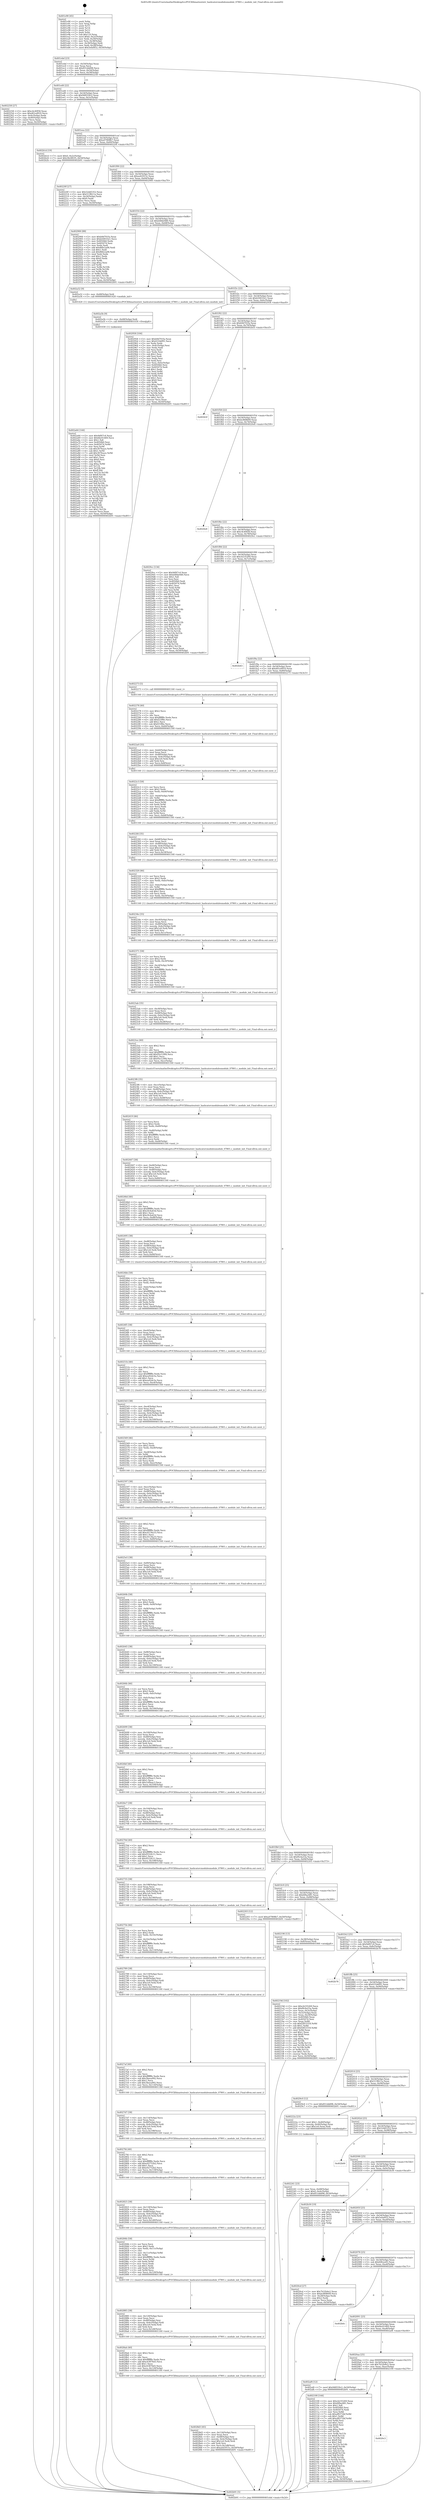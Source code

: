 digraph "0x401e90" {
  label = "0x401e90 (/mnt/c/Users/mathe/Desktop/tcc/POCII/binaries/extr_hashcatsrcmodulesmodule_07801.c_module_init_Final-ollvm.out::main(0))"
  labelloc = "t"
  node[shape=record]

  Entry [label="",width=0.3,height=0.3,shape=circle,fillcolor=black,style=filled]
  "0x401ebd" [label="{
     0x401ebd [23]\l
     | [instrs]\l
     &nbsp;&nbsp;0x401ebd \<+3\>: mov -0x50(%rbp),%eax\l
     &nbsp;&nbsp;0x401ec0 \<+2\>: mov %eax,%ecx\l
     &nbsp;&nbsp;0x401ec2 \<+6\>: sub $0x851ddd98,%ecx\l
     &nbsp;&nbsp;0x401ec8 \<+3\>: mov %eax,-0x54(%rbp)\l
     &nbsp;&nbsp;0x401ecb \<+3\>: mov %ecx,-0x58(%rbp)\l
     &nbsp;&nbsp;0x401ece \<+6\>: je 0000000000402258 \<main+0x3c8\>\l
  }"]
  "0x402258" [label="{
     0x402258 [27]\l
     | [instrs]\l
     &nbsp;&nbsp;0x402258 \<+5\>: mov $0xc4c40f58,%eax\l
     &nbsp;&nbsp;0x40225d \<+5\>: mov $0xd01ed910,%ecx\l
     &nbsp;&nbsp;0x402262 \<+3\>: mov -0x4c(%rbp),%edx\l
     &nbsp;&nbsp;0x402265 \<+3\>: cmp -0x40(%rbp),%edx\l
     &nbsp;&nbsp;0x402268 \<+3\>: cmovl %ecx,%eax\l
     &nbsp;&nbsp;0x40226b \<+3\>: mov %eax,-0x50(%rbp)\l
     &nbsp;&nbsp;0x40226e \<+5\>: jmp 0000000000402b91 \<main+0xd01\>\l
  }"]
  "0x401ed4" [label="{
     0x401ed4 [22]\l
     | [instrs]\l
     &nbsp;&nbsp;0x401ed4 \<+5\>: jmp 0000000000401ed9 \<main+0x49\>\l
     &nbsp;&nbsp;0x401ed9 \<+3\>: mov -0x54(%rbp),%eax\l
     &nbsp;&nbsp;0x401edc \<+5\>: sub $0x948559c2,%eax\l
     &nbsp;&nbsp;0x401ee1 \<+3\>: mov %eax,-0x5c(%rbp)\l
     &nbsp;&nbsp;0x401ee4 \<+6\>: je 0000000000402b1d \<main+0xc8d\>\l
  }"]
  Exit [label="",width=0.3,height=0.3,shape=circle,fillcolor=black,style=filled,peripheries=2]
  "0x402b1d" [label="{
     0x402b1d [19]\l
     | [instrs]\l
     &nbsp;&nbsp;0x402b1d \<+7\>: movl $0x0,-0x2c(%rbp)\l
     &nbsp;&nbsp;0x402b24 \<+7\>: movl $0x58c081f5,-0x50(%rbp)\l
     &nbsp;&nbsp;0x402b2b \<+5\>: jmp 0000000000402b91 \<main+0xd01\>\l
  }"]
  "0x401eea" [label="{
     0x401eea [22]\l
     | [instrs]\l
     &nbsp;&nbsp;0x401eea \<+5\>: jmp 0000000000401eef \<main+0x5f\>\l
     &nbsp;&nbsp;0x401eef \<+3\>: mov -0x54(%rbp),%eax\l
     &nbsp;&nbsp;0x401ef2 \<+5\>: sub $0xa07808b7,%eax\l
     &nbsp;&nbsp;0x401ef7 \<+3\>: mov %eax,-0x60(%rbp)\l
     &nbsp;&nbsp;0x401efa \<+6\>: je 000000000040220f \<main+0x37f\>\l
  }"]
  "0x402a64" [label="{
     0x402a64 [144]\l
     | [instrs]\l
     &nbsp;&nbsp;0x402a64 \<+5\>: mov $0x9df47c4,%eax\l
     &nbsp;&nbsp;0x402a69 \<+5\>: mov $0x6bc01469,%ecx\l
     &nbsp;&nbsp;0x402a6e \<+2\>: mov $0x1,%dl\l
     &nbsp;&nbsp;0x402a70 \<+7\>: mov 0x4050b0,%esi\l
     &nbsp;&nbsp;0x402a77 \<+8\>: mov 0x405074,%r8d\l
     &nbsp;&nbsp;0x402a7f \<+3\>: mov %esi,%r9d\l
     &nbsp;&nbsp;0x402a82 \<+7\>: sub $0x307feace,%r9d\l
     &nbsp;&nbsp;0x402a89 \<+4\>: sub $0x1,%r9d\l
     &nbsp;&nbsp;0x402a8d \<+7\>: add $0x307feace,%r9d\l
     &nbsp;&nbsp;0x402a94 \<+4\>: imul %r9d,%esi\l
     &nbsp;&nbsp;0x402a98 \<+3\>: and $0x1,%esi\l
     &nbsp;&nbsp;0x402a9b \<+3\>: cmp $0x0,%esi\l
     &nbsp;&nbsp;0x402a9e \<+4\>: sete %r10b\l
     &nbsp;&nbsp;0x402aa2 \<+4\>: cmp $0xa,%r8d\l
     &nbsp;&nbsp;0x402aa6 \<+4\>: setl %r11b\l
     &nbsp;&nbsp;0x402aaa \<+3\>: mov %r10b,%bl\l
     &nbsp;&nbsp;0x402aad \<+3\>: xor $0xff,%bl\l
     &nbsp;&nbsp;0x402ab0 \<+3\>: mov %r11b,%r14b\l
     &nbsp;&nbsp;0x402ab3 \<+4\>: xor $0xff,%r14b\l
     &nbsp;&nbsp;0x402ab7 \<+3\>: xor $0x0,%dl\l
     &nbsp;&nbsp;0x402aba \<+3\>: mov %bl,%r15b\l
     &nbsp;&nbsp;0x402abd \<+4\>: and $0x0,%r15b\l
     &nbsp;&nbsp;0x402ac1 \<+3\>: and %dl,%r10b\l
     &nbsp;&nbsp;0x402ac4 \<+3\>: mov %r14b,%r12b\l
     &nbsp;&nbsp;0x402ac7 \<+4\>: and $0x0,%r12b\l
     &nbsp;&nbsp;0x402acb \<+3\>: and %dl,%r11b\l
     &nbsp;&nbsp;0x402ace \<+3\>: or %r10b,%r15b\l
     &nbsp;&nbsp;0x402ad1 \<+3\>: or %r11b,%r12b\l
     &nbsp;&nbsp;0x402ad4 \<+3\>: xor %r12b,%r15b\l
     &nbsp;&nbsp;0x402ad7 \<+3\>: or %r14b,%bl\l
     &nbsp;&nbsp;0x402ada \<+3\>: xor $0xff,%bl\l
     &nbsp;&nbsp;0x402add \<+3\>: or $0x0,%dl\l
     &nbsp;&nbsp;0x402ae0 \<+2\>: and %dl,%bl\l
     &nbsp;&nbsp;0x402ae2 \<+3\>: or %bl,%r15b\l
     &nbsp;&nbsp;0x402ae5 \<+4\>: test $0x1,%r15b\l
     &nbsp;&nbsp;0x402ae9 \<+3\>: cmovne %ecx,%eax\l
     &nbsp;&nbsp;0x402aec \<+3\>: mov %eax,-0x50(%rbp)\l
     &nbsp;&nbsp;0x402aef \<+5\>: jmp 0000000000402b91 \<main+0xd01\>\l
  }"]
  "0x40220f" [label="{
     0x40220f [27]\l
     | [instrs]\l
     &nbsp;&nbsp;0x40220f \<+5\>: mov $0x52dd5352,%eax\l
     &nbsp;&nbsp;0x402214 \<+5\>: mov $0x513fb11a,%ecx\l
     &nbsp;&nbsp;0x402219 \<+3\>: mov -0x24(%rbp),%edx\l
     &nbsp;&nbsp;0x40221c \<+3\>: cmp $0x0,%edx\l
     &nbsp;&nbsp;0x40221f \<+3\>: cmove %ecx,%eax\l
     &nbsp;&nbsp;0x402222 \<+3\>: mov %eax,-0x50(%rbp)\l
     &nbsp;&nbsp;0x402225 \<+5\>: jmp 0000000000402b91 \<main+0xd01\>\l
  }"]
  "0x401f00" [label="{
     0x401f00 [22]\l
     | [instrs]\l
     &nbsp;&nbsp;0x401f00 \<+5\>: jmp 0000000000401f05 \<main+0x75\>\l
     &nbsp;&nbsp;0x401f05 \<+3\>: mov -0x54(%rbp),%eax\l
     &nbsp;&nbsp;0x401f08 \<+5\>: sub $0xaeb5915c,%eax\l
     &nbsp;&nbsp;0x401f0d \<+3\>: mov %eax,-0x64(%rbp)\l
     &nbsp;&nbsp;0x401f10 \<+6\>: je 0000000000402900 \<main+0xa70\>\l
  }"]
  "0x402a5b" [label="{
     0x402a5b [9]\l
     | [instrs]\l
     &nbsp;&nbsp;0x402a5b \<+4\>: mov -0x48(%rbp),%rdi\l
     &nbsp;&nbsp;0x402a5f \<+5\>: call 0000000000401030 \<free@plt\>\l
     | [calls]\l
     &nbsp;&nbsp;0x401030 \{1\} (unknown)\l
  }"]
  "0x402900" [label="{
     0x402900 [88]\l
     | [instrs]\l
     &nbsp;&nbsp;0x402900 \<+5\>: mov $0xb9d701fa,%eax\l
     &nbsp;&nbsp;0x402905 \<+5\>: mov $0xb50033e1,%ecx\l
     &nbsp;&nbsp;0x40290a \<+7\>: mov 0x4050b0,%edx\l
     &nbsp;&nbsp;0x402911 \<+7\>: mov 0x405074,%esi\l
     &nbsp;&nbsp;0x402918 \<+2\>: mov %edx,%edi\l
     &nbsp;&nbsp;0x40291a \<+6\>: add $0x86fe2a08,%edi\l
     &nbsp;&nbsp;0x402920 \<+3\>: sub $0x1,%edi\l
     &nbsp;&nbsp;0x402923 \<+6\>: sub $0x86fe2a08,%edi\l
     &nbsp;&nbsp;0x402929 \<+3\>: imul %edi,%edx\l
     &nbsp;&nbsp;0x40292c \<+3\>: and $0x1,%edx\l
     &nbsp;&nbsp;0x40292f \<+3\>: cmp $0x0,%edx\l
     &nbsp;&nbsp;0x402932 \<+4\>: sete %r8b\l
     &nbsp;&nbsp;0x402936 \<+3\>: cmp $0xa,%esi\l
     &nbsp;&nbsp;0x402939 \<+4\>: setl %r9b\l
     &nbsp;&nbsp;0x40293d \<+3\>: mov %r8b,%r10b\l
     &nbsp;&nbsp;0x402940 \<+3\>: and %r9b,%r10b\l
     &nbsp;&nbsp;0x402943 \<+3\>: xor %r9b,%r8b\l
     &nbsp;&nbsp;0x402946 \<+3\>: or %r8b,%r10b\l
     &nbsp;&nbsp;0x402949 \<+4\>: test $0x1,%r10b\l
     &nbsp;&nbsp;0x40294d \<+3\>: cmovne %ecx,%eax\l
     &nbsp;&nbsp;0x402950 \<+3\>: mov %eax,-0x50(%rbp)\l
     &nbsp;&nbsp;0x402953 \<+5\>: jmp 0000000000402b91 \<main+0xd01\>\l
  }"]
  "0x401f16" [label="{
     0x401f16 [22]\l
     | [instrs]\l
     &nbsp;&nbsp;0x401f16 \<+5\>: jmp 0000000000401f1b \<main+0x8b\>\l
     &nbsp;&nbsp;0x401f1b \<+3\>: mov -0x54(%rbp),%eax\l
     &nbsp;&nbsp;0x401f1e \<+5\>: sub $0xb48de9d0,%eax\l
     &nbsp;&nbsp;0x401f23 \<+3\>: mov %eax,-0x68(%rbp)\l
     &nbsp;&nbsp;0x401f26 \<+6\>: je 0000000000402a52 \<main+0xbc2\>\l
  }"]
  "0x4028d3" [label="{
     0x4028d3 [45]\l
     | [instrs]\l
     &nbsp;&nbsp;0x4028d3 \<+6\>: mov -0x124(%rbp),%ecx\l
     &nbsp;&nbsp;0x4028d9 \<+3\>: imul %eax,%ecx\l
     &nbsp;&nbsp;0x4028dc \<+4\>: mov -0x48(%rbp),%rsi\l
     &nbsp;&nbsp;0x4028e0 \<+4\>: movslq -0x4c(%rbp),%rdi\l
     &nbsp;&nbsp;0x4028e4 \<+7\>: imul $0x1e0,%rdi,%rdi\l
     &nbsp;&nbsp;0x4028eb \<+3\>: add %rdi,%rsi\l
     &nbsp;&nbsp;0x4028ee \<+6\>: mov %ecx,0x1d8(%rsi)\l
     &nbsp;&nbsp;0x4028f4 \<+7\>: movl $0xaeb5915c,-0x50(%rbp)\l
     &nbsp;&nbsp;0x4028fb \<+5\>: jmp 0000000000402b91 \<main+0xd01\>\l
  }"]
  "0x402a52" [label="{
     0x402a52 [9]\l
     | [instrs]\l
     &nbsp;&nbsp;0x402a52 \<+4\>: mov -0x48(%rbp),%rdi\l
     &nbsp;&nbsp;0x402a56 \<+5\>: call 0000000000401420 \<module_init\>\l
     | [calls]\l
     &nbsp;&nbsp;0x401420 \{1\} (/mnt/c/Users/mathe/Desktop/tcc/POCII/binaries/extr_hashcatsrcmodulesmodule_07801.c_module_init_Final-ollvm.out::module_init)\l
  }"]
  "0x401f2c" [label="{
     0x401f2c [22]\l
     | [instrs]\l
     &nbsp;&nbsp;0x401f2c \<+5\>: jmp 0000000000401f31 \<main+0xa1\>\l
     &nbsp;&nbsp;0x401f31 \<+3\>: mov -0x54(%rbp),%eax\l
     &nbsp;&nbsp;0x401f34 \<+5\>: sub $0xb50033e1,%eax\l
     &nbsp;&nbsp;0x401f39 \<+3\>: mov %eax,-0x6c(%rbp)\l
     &nbsp;&nbsp;0x401f3c \<+6\>: je 0000000000402958 \<main+0xac8\>\l
  }"]
  "0x4028ab" [label="{
     0x4028ab [40]\l
     | [instrs]\l
     &nbsp;&nbsp;0x4028ab \<+5\>: mov $0x2,%ecx\l
     &nbsp;&nbsp;0x4028b0 \<+1\>: cltd\l
     &nbsp;&nbsp;0x4028b1 \<+2\>: idiv %ecx\l
     &nbsp;&nbsp;0x4028b3 \<+6\>: imul $0xfffffffe,%edx,%ecx\l
     &nbsp;&nbsp;0x4028b9 \<+6\>: add $0xc63876d3,%ecx\l
     &nbsp;&nbsp;0x4028bf \<+3\>: add $0x1,%ecx\l
     &nbsp;&nbsp;0x4028c2 \<+6\>: sub $0xc63876d3,%ecx\l
     &nbsp;&nbsp;0x4028c8 \<+6\>: mov %ecx,-0x124(%rbp)\l
     &nbsp;&nbsp;0x4028ce \<+5\>: call 0000000000401160 \<next_i\>\l
     | [calls]\l
     &nbsp;&nbsp;0x401160 \{1\} (/mnt/c/Users/mathe/Desktop/tcc/POCII/binaries/extr_hashcatsrcmodulesmodule_07801.c_module_init_Final-ollvm.out::next_i)\l
  }"]
  "0x402958" [label="{
     0x402958 [104]\l
     | [instrs]\l
     &nbsp;&nbsp;0x402958 \<+5\>: mov $0xb9d701fa,%eax\l
     &nbsp;&nbsp;0x40295d \<+5\>: mov $0x431b6f91,%ecx\l
     &nbsp;&nbsp;0x402962 \<+2\>: xor %edx,%edx\l
     &nbsp;&nbsp;0x402964 \<+3\>: mov -0x4c(%rbp),%esi\l
     &nbsp;&nbsp;0x402967 \<+2\>: mov %edx,%edi\l
     &nbsp;&nbsp;0x402969 \<+2\>: sub %esi,%edi\l
     &nbsp;&nbsp;0x40296b \<+2\>: mov %edx,%esi\l
     &nbsp;&nbsp;0x40296d \<+3\>: sub $0x1,%esi\l
     &nbsp;&nbsp;0x402970 \<+2\>: add %esi,%edi\l
     &nbsp;&nbsp;0x402972 \<+2\>: mov %edx,%esi\l
     &nbsp;&nbsp;0x402974 \<+2\>: sub %edi,%esi\l
     &nbsp;&nbsp;0x402976 \<+3\>: mov %esi,-0x4c(%rbp)\l
     &nbsp;&nbsp;0x402979 \<+7\>: mov 0x4050b0,%esi\l
     &nbsp;&nbsp;0x402980 \<+7\>: mov 0x405074,%edi\l
     &nbsp;&nbsp;0x402987 \<+3\>: sub $0x1,%edx\l
     &nbsp;&nbsp;0x40298a \<+3\>: mov %esi,%r8d\l
     &nbsp;&nbsp;0x40298d \<+3\>: add %edx,%r8d\l
     &nbsp;&nbsp;0x402990 \<+4\>: imul %r8d,%esi\l
     &nbsp;&nbsp;0x402994 \<+3\>: and $0x1,%esi\l
     &nbsp;&nbsp;0x402997 \<+3\>: cmp $0x0,%esi\l
     &nbsp;&nbsp;0x40299a \<+4\>: sete %r9b\l
     &nbsp;&nbsp;0x40299e \<+3\>: cmp $0xa,%edi\l
     &nbsp;&nbsp;0x4029a1 \<+4\>: setl %r10b\l
     &nbsp;&nbsp;0x4029a5 \<+3\>: mov %r9b,%r11b\l
     &nbsp;&nbsp;0x4029a8 \<+3\>: and %r10b,%r11b\l
     &nbsp;&nbsp;0x4029ab \<+3\>: xor %r10b,%r9b\l
     &nbsp;&nbsp;0x4029ae \<+3\>: or %r9b,%r11b\l
     &nbsp;&nbsp;0x4029b1 \<+4\>: test $0x1,%r11b\l
     &nbsp;&nbsp;0x4029b5 \<+3\>: cmovne %ecx,%eax\l
     &nbsp;&nbsp;0x4029b8 \<+3\>: mov %eax,-0x50(%rbp)\l
     &nbsp;&nbsp;0x4029bb \<+5\>: jmp 0000000000402b91 \<main+0xd01\>\l
  }"]
  "0x401f42" [label="{
     0x401f42 [22]\l
     | [instrs]\l
     &nbsp;&nbsp;0x401f42 \<+5\>: jmp 0000000000401f47 \<main+0xb7\>\l
     &nbsp;&nbsp;0x401f47 \<+3\>: mov -0x54(%rbp),%eax\l
     &nbsp;&nbsp;0x401f4a \<+5\>: sub $0xb9d701fa,%eax\l
     &nbsp;&nbsp;0x401f4f \<+3\>: mov %eax,-0x70(%rbp)\l
     &nbsp;&nbsp;0x401f52 \<+6\>: je 0000000000402b5f \<main+0xccf\>\l
  }"]
  "0x402885" [label="{
     0x402885 [38]\l
     | [instrs]\l
     &nbsp;&nbsp;0x402885 \<+6\>: mov -0x120(%rbp),%ecx\l
     &nbsp;&nbsp;0x40288b \<+3\>: imul %eax,%ecx\l
     &nbsp;&nbsp;0x40288e \<+4\>: mov -0x48(%rbp),%rsi\l
     &nbsp;&nbsp;0x402892 \<+4\>: movslq -0x4c(%rbp),%rdi\l
     &nbsp;&nbsp;0x402896 \<+7\>: imul $0x1e0,%rdi,%rdi\l
     &nbsp;&nbsp;0x40289d \<+3\>: add %rdi,%rsi\l
     &nbsp;&nbsp;0x4028a0 \<+6\>: mov %ecx,0x1d4(%rsi)\l
     &nbsp;&nbsp;0x4028a6 \<+5\>: call 0000000000401160 \<next_i\>\l
     | [calls]\l
     &nbsp;&nbsp;0x401160 \{1\} (/mnt/c/Users/mathe/Desktop/tcc/POCII/binaries/extr_hashcatsrcmodulesmodule_07801.c_module_init_Final-ollvm.out::next_i)\l
  }"]
  "0x402b5f" [label="{
     0x402b5f\l
  }", style=dashed]
  "0x401f58" [label="{
     0x401f58 [22]\l
     | [instrs]\l
     &nbsp;&nbsp;0x401f58 \<+5\>: jmp 0000000000401f5d \<main+0xcd\>\l
     &nbsp;&nbsp;0x401f5d \<+3\>: mov -0x54(%rbp),%eax\l
     &nbsp;&nbsp;0x401f60 \<+5\>: sub $0xbc868609,%eax\l
     &nbsp;&nbsp;0x401f65 \<+3\>: mov %eax,-0x74(%rbp)\l
     &nbsp;&nbsp;0x401f68 \<+6\>: je 00000000004020e8 \<main+0x258\>\l
  }"]
  "0x40284b" [label="{
     0x40284b [58]\l
     | [instrs]\l
     &nbsp;&nbsp;0x40284b \<+2\>: xor %ecx,%ecx\l
     &nbsp;&nbsp;0x40284d \<+5\>: mov $0x2,%edx\l
     &nbsp;&nbsp;0x402852 \<+6\>: mov %edx,-0x11c(%rbp)\l
     &nbsp;&nbsp;0x402858 \<+1\>: cltd\l
     &nbsp;&nbsp;0x402859 \<+7\>: mov -0x11c(%rbp),%r8d\l
     &nbsp;&nbsp;0x402860 \<+3\>: idiv %r8d\l
     &nbsp;&nbsp;0x402863 \<+6\>: imul $0xfffffffe,%edx,%edx\l
     &nbsp;&nbsp;0x402869 \<+3\>: mov %ecx,%r9d\l
     &nbsp;&nbsp;0x40286c \<+3\>: sub %edx,%r9d\l
     &nbsp;&nbsp;0x40286f \<+2\>: mov %ecx,%edx\l
     &nbsp;&nbsp;0x402871 \<+3\>: sub $0x1,%edx\l
     &nbsp;&nbsp;0x402874 \<+3\>: add %edx,%r9d\l
     &nbsp;&nbsp;0x402877 \<+3\>: sub %r9d,%ecx\l
     &nbsp;&nbsp;0x40287a \<+6\>: mov %ecx,-0x120(%rbp)\l
     &nbsp;&nbsp;0x402880 \<+5\>: call 0000000000401160 \<next_i\>\l
     | [calls]\l
     &nbsp;&nbsp;0x401160 \{1\} (/mnt/c/Users/mathe/Desktop/tcc/POCII/binaries/extr_hashcatsrcmodulesmodule_07801.c_module_init_Final-ollvm.out::next_i)\l
  }"]
  "0x4020e8" [label="{
     0x4020e8\l
  }", style=dashed]
  "0x401f6e" [label="{
     0x401f6e [22]\l
     | [instrs]\l
     &nbsp;&nbsp;0x401f6e \<+5\>: jmp 0000000000401f73 \<main+0xe3\>\l
     &nbsp;&nbsp;0x401f73 \<+3\>: mov -0x54(%rbp),%eax\l
     &nbsp;&nbsp;0x401f76 \<+5\>: sub $0xc4c40f58,%eax\l
     &nbsp;&nbsp;0x401f7b \<+3\>: mov %eax,-0x78(%rbp)\l
     &nbsp;&nbsp;0x401f7e \<+6\>: je 00000000004029cc \<main+0xb3c\>\l
  }"]
  "0x402825" [label="{
     0x402825 [38]\l
     | [instrs]\l
     &nbsp;&nbsp;0x402825 \<+6\>: mov -0x118(%rbp),%ecx\l
     &nbsp;&nbsp;0x40282b \<+3\>: imul %eax,%ecx\l
     &nbsp;&nbsp;0x40282e \<+4\>: mov -0x48(%rbp),%rsi\l
     &nbsp;&nbsp;0x402832 \<+4\>: movslq -0x4c(%rbp),%rdi\l
     &nbsp;&nbsp;0x402836 \<+7\>: imul $0x1e0,%rdi,%rdi\l
     &nbsp;&nbsp;0x40283d \<+3\>: add %rdi,%rsi\l
     &nbsp;&nbsp;0x402840 \<+6\>: mov %ecx,0x1d0(%rsi)\l
     &nbsp;&nbsp;0x402846 \<+5\>: call 0000000000401160 \<next_i\>\l
     | [calls]\l
     &nbsp;&nbsp;0x401160 \{1\} (/mnt/c/Users/mathe/Desktop/tcc/POCII/binaries/extr_hashcatsrcmodulesmodule_07801.c_module_init_Final-ollvm.out::next_i)\l
  }"]
  "0x4029cc" [label="{
     0x4029cc [134]\l
     | [instrs]\l
     &nbsp;&nbsp;0x4029cc \<+5\>: mov $0x9df47c4,%eax\l
     &nbsp;&nbsp;0x4029d1 \<+5\>: mov $0xb48de9d0,%ecx\l
     &nbsp;&nbsp;0x4029d6 \<+2\>: mov $0x1,%dl\l
     &nbsp;&nbsp;0x4029d8 \<+2\>: xor %esi,%esi\l
     &nbsp;&nbsp;0x4029da \<+7\>: mov 0x4050b0,%edi\l
     &nbsp;&nbsp;0x4029e1 \<+8\>: mov 0x405074,%r8d\l
     &nbsp;&nbsp;0x4029e9 \<+3\>: sub $0x1,%esi\l
     &nbsp;&nbsp;0x4029ec \<+3\>: mov %edi,%r9d\l
     &nbsp;&nbsp;0x4029ef \<+3\>: add %esi,%r9d\l
     &nbsp;&nbsp;0x4029f2 \<+4\>: imul %r9d,%edi\l
     &nbsp;&nbsp;0x4029f6 \<+3\>: and $0x1,%edi\l
     &nbsp;&nbsp;0x4029f9 \<+3\>: cmp $0x0,%edi\l
     &nbsp;&nbsp;0x4029fc \<+4\>: sete %r10b\l
     &nbsp;&nbsp;0x402a00 \<+4\>: cmp $0xa,%r8d\l
     &nbsp;&nbsp;0x402a04 \<+4\>: setl %r11b\l
     &nbsp;&nbsp;0x402a08 \<+3\>: mov %r10b,%bl\l
     &nbsp;&nbsp;0x402a0b \<+3\>: xor $0xff,%bl\l
     &nbsp;&nbsp;0x402a0e \<+3\>: mov %r11b,%r14b\l
     &nbsp;&nbsp;0x402a11 \<+4\>: xor $0xff,%r14b\l
     &nbsp;&nbsp;0x402a15 \<+3\>: xor $0x1,%dl\l
     &nbsp;&nbsp;0x402a18 \<+3\>: mov %bl,%r15b\l
     &nbsp;&nbsp;0x402a1b \<+4\>: and $0xff,%r15b\l
     &nbsp;&nbsp;0x402a1f \<+3\>: and %dl,%r10b\l
     &nbsp;&nbsp;0x402a22 \<+3\>: mov %r14b,%r12b\l
     &nbsp;&nbsp;0x402a25 \<+4\>: and $0xff,%r12b\l
     &nbsp;&nbsp;0x402a29 \<+3\>: and %dl,%r11b\l
     &nbsp;&nbsp;0x402a2c \<+3\>: or %r10b,%r15b\l
     &nbsp;&nbsp;0x402a2f \<+3\>: or %r11b,%r12b\l
     &nbsp;&nbsp;0x402a32 \<+3\>: xor %r12b,%r15b\l
     &nbsp;&nbsp;0x402a35 \<+3\>: or %r14b,%bl\l
     &nbsp;&nbsp;0x402a38 \<+3\>: xor $0xff,%bl\l
     &nbsp;&nbsp;0x402a3b \<+3\>: or $0x1,%dl\l
     &nbsp;&nbsp;0x402a3e \<+2\>: and %dl,%bl\l
     &nbsp;&nbsp;0x402a40 \<+3\>: or %bl,%r15b\l
     &nbsp;&nbsp;0x402a43 \<+4\>: test $0x1,%r15b\l
     &nbsp;&nbsp;0x402a47 \<+3\>: cmovne %ecx,%eax\l
     &nbsp;&nbsp;0x402a4a \<+3\>: mov %eax,-0x50(%rbp)\l
     &nbsp;&nbsp;0x402a4d \<+5\>: jmp 0000000000402b91 \<main+0xd01\>\l
  }"]
  "0x401f84" [label="{
     0x401f84 [22]\l
     | [instrs]\l
     &nbsp;&nbsp;0x401f84 \<+5\>: jmp 0000000000401f89 \<main+0xf9\>\l
     &nbsp;&nbsp;0x401f89 \<+3\>: mov -0x54(%rbp),%eax\l
     &nbsp;&nbsp;0x401f8c \<+5\>: sub $0xcb235269,%eax\l
     &nbsp;&nbsp;0x401f91 \<+3\>: mov %eax,-0x7c(%rbp)\l
     &nbsp;&nbsp;0x401f94 \<+6\>: je 0000000000402b43 \<main+0xcb3\>\l
  }"]
  "0x4027fd" [label="{
     0x4027fd [40]\l
     | [instrs]\l
     &nbsp;&nbsp;0x4027fd \<+5\>: mov $0x2,%ecx\l
     &nbsp;&nbsp;0x402802 \<+1\>: cltd\l
     &nbsp;&nbsp;0x402803 \<+2\>: idiv %ecx\l
     &nbsp;&nbsp;0x402805 \<+6\>: imul $0xfffffffe,%edx,%ecx\l
     &nbsp;&nbsp;0x40280b \<+6\>: add $0xe02752b2,%ecx\l
     &nbsp;&nbsp;0x402811 \<+3\>: add $0x1,%ecx\l
     &nbsp;&nbsp;0x402814 \<+6\>: sub $0xe02752b2,%ecx\l
     &nbsp;&nbsp;0x40281a \<+6\>: mov %ecx,-0x118(%rbp)\l
     &nbsp;&nbsp;0x402820 \<+5\>: call 0000000000401160 \<next_i\>\l
     | [calls]\l
     &nbsp;&nbsp;0x401160 \{1\} (/mnt/c/Users/mathe/Desktop/tcc/POCII/binaries/extr_hashcatsrcmodulesmodule_07801.c_module_init_Final-ollvm.out::next_i)\l
  }"]
  "0x402b43" [label="{
     0x402b43\l
  }", style=dashed]
  "0x401f9a" [label="{
     0x401f9a [22]\l
     | [instrs]\l
     &nbsp;&nbsp;0x401f9a \<+5\>: jmp 0000000000401f9f \<main+0x10f\>\l
     &nbsp;&nbsp;0x401f9f \<+3\>: mov -0x54(%rbp),%eax\l
     &nbsp;&nbsp;0x401fa2 \<+5\>: sub $0xd01ed910,%eax\l
     &nbsp;&nbsp;0x401fa7 \<+3\>: mov %eax,-0x80(%rbp)\l
     &nbsp;&nbsp;0x401faa \<+6\>: je 0000000000402273 \<main+0x3e3\>\l
  }"]
  "0x4027d7" [label="{
     0x4027d7 [38]\l
     | [instrs]\l
     &nbsp;&nbsp;0x4027d7 \<+6\>: mov -0x114(%rbp),%ecx\l
     &nbsp;&nbsp;0x4027dd \<+3\>: imul %eax,%ecx\l
     &nbsp;&nbsp;0x4027e0 \<+4\>: mov -0x48(%rbp),%rsi\l
     &nbsp;&nbsp;0x4027e4 \<+4\>: movslq -0x4c(%rbp),%rdi\l
     &nbsp;&nbsp;0x4027e8 \<+7\>: imul $0x1e0,%rdi,%rdi\l
     &nbsp;&nbsp;0x4027ef \<+3\>: add %rdi,%rsi\l
     &nbsp;&nbsp;0x4027f2 \<+6\>: mov %ecx,0x198(%rsi)\l
     &nbsp;&nbsp;0x4027f8 \<+5\>: call 0000000000401160 \<next_i\>\l
     | [calls]\l
     &nbsp;&nbsp;0x401160 \{1\} (/mnt/c/Users/mathe/Desktop/tcc/POCII/binaries/extr_hashcatsrcmodulesmodule_07801.c_module_init_Final-ollvm.out::next_i)\l
  }"]
  "0x402273" [label="{
     0x402273 [5]\l
     | [instrs]\l
     &nbsp;&nbsp;0x402273 \<+5\>: call 0000000000401160 \<next_i\>\l
     | [calls]\l
     &nbsp;&nbsp;0x401160 \{1\} (/mnt/c/Users/mathe/Desktop/tcc/POCII/binaries/extr_hashcatsrcmodulesmodule_07801.c_module_init_Final-ollvm.out::next_i)\l
  }"]
  "0x401fb0" [label="{
     0x401fb0 [25]\l
     | [instrs]\l
     &nbsp;&nbsp;0x401fb0 \<+5\>: jmp 0000000000401fb5 \<main+0x125\>\l
     &nbsp;&nbsp;0x401fb5 \<+3\>: mov -0x54(%rbp),%eax\l
     &nbsp;&nbsp;0x401fb8 \<+5\>: sub $0xf0c4a53a,%eax\l
     &nbsp;&nbsp;0x401fbd \<+6\>: mov %eax,-0x84(%rbp)\l
     &nbsp;&nbsp;0x401fc3 \<+6\>: je 0000000000402203 \<main+0x373\>\l
  }"]
  "0x4027af" [label="{
     0x4027af [40]\l
     | [instrs]\l
     &nbsp;&nbsp;0x4027af \<+5\>: mov $0x2,%ecx\l
     &nbsp;&nbsp;0x4027b4 \<+1\>: cltd\l
     &nbsp;&nbsp;0x4027b5 \<+2\>: idiv %ecx\l
     &nbsp;&nbsp;0x4027b7 \<+6\>: imul $0xfffffffe,%edx,%ecx\l
     &nbsp;&nbsp;0x4027bd \<+6\>: sub $0x3beea992,%ecx\l
     &nbsp;&nbsp;0x4027c3 \<+3\>: add $0x1,%ecx\l
     &nbsp;&nbsp;0x4027c6 \<+6\>: add $0x3beea992,%ecx\l
     &nbsp;&nbsp;0x4027cc \<+6\>: mov %ecx,-0x114(%rbp)\l
     &nbsp;&nbsp;0x4027d2 \<+5\>: call 0000000000401160 \<next_i\>\l
     | [calls]\l
     &nbsp;&nbsp;0x401160 \{1\} (/mnt/c/Users/mathe/Desktop/tcc/POCII/binaries/extr_hashcatsrcmodulesmodule_07801.c_module_init_Final-ollvm.out::next_i)\l
  }"]
  "0x402203" [label="{
     0x402203 [12]\l
     | [instrs]\l
     &nbsp;&nbsp;0x402203 \<+7\>: movl $0xa07808b7,-0x50(%rbp)\l
     &nbsp;&nbsp;0x40220a \<+5\>: jmp 0000000000402b91 \<main+0xd01\>\l
  }"]
  "0x401fc9" [label="{
     0x401fc9 [25]\l
     | [instrs]\l
     &nbsp;&nbsp;0x401fc9 \<+5\>: jmp 0000000000401fce \<main+0x13e\>\l
     &nbsp;&nbsp;0x401fce \<+3\>: mov -0x54(%rbp),%eax\l
     &nbsp;&nbsp;0x401fd1 \<+5\>: sub $0xfd9ac681,%eax\l
     &nbsp;&nbsp;0x401fd6 \<+6\>: mov %eax,-0x88(%rbp)\l
     &nbsp;&nbsp;0x401fdc \<+6\>: je 0000000000402190 \<main+0x300\>\l
  }"]
  "0x402789" [label="{
     0x402789 [38]\l
     | [instrs]\l
     &nbsp;&nbsp;0x402789 \<+6\>: mov -0x110(%rbp),%ecx\l
     &nbsp;&nbsp;0x40278f \<+3\>: imul %eax,%ecx\l
     &nbsp;&nbsp;0x402792 \<+4\>: mov -0x48(%rbp),%rsi\l
     &nbsp;&nbsp;0x402796 \<+4\>: movslq -0x4c(%rbp),%rdi\l
     &nbsp;&nbsp;0x40279a \<+7\>: imul $0x1e0,%rdi,%rdi\l
     &nbsp;&nbsp;0x4027a1 \<+3\>: add %rdi,%rsi\l
     &nbsp;&nbsp;0x4027a4 \<+6\>: mov %ecx,0x194(%rsi)\l
     &nbsp;&nbsp;0x4027aa \<+5\>: call 0000000000401160 \<next_i\>\l
     | [calls]\l
     &nbsp;&nbsp;0x401160 \{1\} (/mnt/c/Users/mathe/Desktop/tcc/POCII/binaries/extr_hashcatsrcmodulesmodule_07801.c_module_init_Final-ollvm.out::next_i)\l
  }"]
  "0x402190" [label="{
     0x402190 [13]\l
     | [instrs]\l
     &nbsp;&nbsp;0x402190 \<+4\>: mov -0x38(%rbp),%rax\l
     &nbsp;&nbsp;0x402194 \<+4\>: mov 0x8(%rax),%rdi\l
     &nbsp;&nbsp;0x402198 \<+5\>: call 0000000000401060 \<atoi@plt\>\l
     | [calls]\l
     &nbsp;&nbsp;0x401060 \{1\} (unknown)\l
  }"]
  "0x401fe2" [label="{
     0x401fe2 [25]\l
     | [instrs]\l
     &nbsp;&nbsp;0x401fe2 \<+5\>: jmp 0000000000401fe7 \<main+0x157\>\l
     &nbsp;&nbsp;0x401fe7 \<+3\>: mov -0x54(%rbp),%eax\l
     &nbsp;&nbsp;0x401fea \<+5\>: sub $0x9df47c4,%eax\l
     &nbsp;&nbsp;0x401fef \<+6\>: mov %eax,-0x8c(%rbp)\l
     &nbsp;&nbsp;0x401ff5 \<+6\>: je 0000000000402b78 \<main+0xce8\>\l
  }"]
  "0x40275b" [label="{
     0x40275b [46]\l
     | [instrs]\l
     &nbsp;&nbsp;0x40275b \<+2\>: xor %ecx,%ecx\l
     &nbsp;&nbsp;0x40275d \<+5\>: mov $0x2,%edx\l
     &nbsp;&nbsp;0x402762 \<+6\>: mov %edx,-0x10c(%rbp)\l
     &nbsp;&nbsp;0x402768 \<+1\>: cltd\l
     &nbsp;&nbsp;0x402769 \<+7\>: mov -0x10c(%rbp),%r8d\l
     &nbsp;&nbsp;0x402770 \<+3\>: idiv %r8d\l
     &nbsp;&nbsp;0x402773 \<+6\>: imul $0xfffffffe,%edx,%edx\l
     &nbsp;&nbsp;0x402779 \<+3\>: sub $0x1,%ecx\l
     &nbsp;&nbsp;0x40277c \<+2\>: sub %ecx,%edx\l
     &nbsp;&nbsp;0x40277e \<+6\>: mov %edx,-0x110(%rbp)\l
     &nbsp;&nbsp;0x402784 \<+5\>: call 0000000000401160 \<next_i\>\l
     | [calls]\l
     &nbsp;&nbsp;0x401160 \{1\} (/mnt/c/Users/mathe/Desktop/tcc/POCII/binaries/extr_hashcatsrcmodulesmodule_07801.c_module_init_Final-ollvm.out::next_i)\l
  }"]
  "0x402b78" [label="{
     0x402b78\l
  }", style=dashed]
  "0x401ffb" [label="{
     0x401ffb [25]\l
     | [instrs]\l
     &nbsp;&nbsp;0x401ffb \<+5\>: jmp 0000000000402000 \<main+0x170\>\l
     &nbsp;&nbsp;0x402000 \<+3\>: mov -0x54(%rbp),%eax\l
     &nbsp;&nbsp;0x402003 \<+5\>: sub $0x431b6f91,%eax\l
     &nbsp;&nbsp;0x402008 \<+6\>: mov %eax,-0x90(%rbp)\l
     &nbsp;&nbsp;0x40200e \<+6\>: je 00000000004029c0 \<main+0xb30\>\l
  }"]
  "0x402735" [label="{
     0x402735 [38]\l
     | [instrs]\l
     &nbsp;&nbsp;0x402735 \<+6\>: mov -0x108(%rbp),%ecx\l
     &nbsp;&nbsp;0x40273b \<+3\>: imul %eax,%ecx\l
     &nbsp;&nbsp;0x40273e \<+4\>: mov -0x48(%rbp),%rsi\l
     &nbsp;&nbsp;0x402742 \<+4\>: movslq -0x4c(%rbp),%rdi\l
     &nbsp;&nbsp;0x402746 \<+7\>: imul $0x1e0,%rdi,%rdi\l
     &nbsp;&nbsp;0x40274d \<+3\>: add %rdi,%rsi\l
     &nbsp;&nbsp;0x402750 \<+6\>: mov %ecx,0x190(%rsi)\l
     &nbsp;&nbsp;0x402756 \<+5\>: call 0000000000401160 \<next_i\>\l
     | [calls]\l
     &nbsp;&nbsp;0x401160 \{1\} (/mnt/c/Users/mathe/Desktop/tcc/POCII/binaries/extr_hashcatsrcmodulesmodule_07801.c_module_init_Final-ollvm.out::next_i)\l
  }"]
  "0x4029c0" [label="{
     0x4029c0 [12]\l
     | [instrs]\l
     &nbsp;&nbsp;0x4029c0 \<+7\>: movl $0x851ddd98,-0x50(%rbp)\l
     &nbsp;&nbsp;0x4029c7 \<+5\>: jmp 0000000000402b91 \<main+0xd01\>\l
  }"]
  "0x402014" [label="{
     0x402014 [25]\l
     | [instrs]\l
     &nbsp;&nbsp;0x402014 \<+5\>: jmp 0000000000402019 \<main+0x189\>\l
     &nbsp;&nbsp;0x402019 \<+3\>: mov -0x54(%rbp),%eax\l
     &nbsp;&nbsp;0x40201c \<+5\>: sub $0x513fb11a,%eax\l
     &nbsp;&nbsp;0x402021 \<+6\>: mov %eax,-0x94(%rbp)\l
     &nbsp;&nbsp;0x402027 \<+6\>: je 000000000040222a \<main+0x39a\>\l
  }"]
  "0x40270d" [label="{
     0x40270d [40]\l
     | [instrs]\l
     &nbsp;&nbsp;0x40270d \<+5\>: mov $0x2,%ecx\l
     &nbsp;&nbsp;0x402712 \<+1\>: cltd\l
     &nbsp;&nbsp;0x402713 \<+2\>: idiv %ecx\l
     &nbsp;&nbsp;0x402715 \<+6\>: imul $0xfffffffe,%edx,%ecx\l
     &nbsp;&nbsp;0x40271b \<+6\>: add $0x9552fc11,%ecx\l
     &nbsp;&nbsp;0x402721 \<+3\>: add $0x1,%ecx\l
     &nbsp;&nbsp;0x402724 \<+6\>: sub $0x9552fc11,%ecx\l
     &nbsp;&nbsp;0x40272a \<+6\>: mov %ecx,-0x108(%rbp)\l
     &nbsp;&nbsp;0x402730 \<+5\>: call 0000000000401160 \<next_i\>\l
     | [calls]\l
     &nbsp;&nbsp;0x401160 \{1\} (/mnt/c/Users/mathe/Desktop/tcc/POCII/binaries/extr_hashcatsrcmodulesmodule_07801.c_module_init_Final-ollvm.out::next_i)\l
  }"]
  "0x40222a" [label="{
     0x40222a [23]\l
     | [instrs]\l
     &nbsp;&nbsp;0x40222a \<+7\>: movl $0x1,-0x40(%rbp)\l
     &nbsp;&nbsp;0x402231 \<+4\>: movslq -0x40(%rbp),%rax\l
     &nbsp;&nbsp;0x402235 \<+7\>: imul $0x1e0,%rax,%rdi\l
     &nbsp;&nbsp;0x40223c \<+5\>: call 0000000000401050 \<malloc@plt\>\l
     | [calls]\l
     &nbsp;&nbsp;0x401050 \{1\} (unknown)\l
  }"]
  "0x40202d" [label="{
     0x40202d [25]\l
     | [instrs]\l
     &nbsp;&nbsp;0x40202d \<+5\>: jmp 0000000000402032 \<main+0x1a2\>\l
     &nbsp;&nbsp;0x402032 \<+3\>: mov -0x54(%rbp),%eax\l
     &nbsp;&nbsp;0x402035 \<+5\>: sub $0x52dd5352,%eax\l
     &nbsp;&nbsp;0x40203a \<+6\>: mov %eax,-0x98(%rbp)\l
     &nbsp;&nbsp;0x402040 \<+6\>: je 0000000000402b00 \<main+0xc70\>\l
  }"]
  "0x4026e7" [label="{
     0x4026e7 [38]\l
     | [instrs]\l
     &nbsp;&nbsp;0x4026e7 \<+6\>: mov -0x104(%rbp),%ecx\l
     &nbsp;&nbsp;0x4026ed \<+3\>: imul %eax,%ecx\l
     &nbsp;&nbsp;0x4026f0 \<+4\>: mov -0x48(%rbp),%rsi\l
     &nbsp;&nbsp;0x4026f4 \<+4\>: movslq -0x4c(%rbp),%rdi\l
     &nbsp;&nbsp;0x4026f8 \<+7\>: imul $0x1e0,%rdi,%rdi\l
     &nbsp;&nbsp;0x4026ff \<+3\>: add %rdi,%rsi\l
     &nbsp;&nbsp;0x402702 \<+6\>: mov %ecx,0x18c(%rsi)\l
     &nbsp;&nbsp;0x402708 \<+5\>: call 0000000000401160 \<next_i\>\l
     | [calls]\l
     &nbsp;&nbsp;0x401160 \{1\} (/mnt/c/Users/mathe/Desktop/tcc/POCII/binaries/extr_hashcatsrcmodulesmodule_07801.c_module_init_Final-ollvm.out::next_i)\l
  }"]
  "0x402b00" [label="{
     0x402b00\l
  }", style=dashed]
  "0x402046" [label="{
     0x402046 [25]\l
     | [instrs]\l
     &nbsp;&nbsp;0x402046 \<+5\>: jmp 000000000040204b \<main+0x1bb\>\l
     &nbsp;&nbsp;0x40204b \<+3\>: mov -0x54(%rbp),%eax\l
     &nbsp;&nbsp;0x40204e \<+5\>: sub $0x58c081f5,%eax\l
     &nbsp;&nbsp;0x402053 \<+6\>: mov %eax,-0x9c(%rbp)\l
     &nbsp;&nbsp;0x402059 \<+6\>: je 0000000000402b30 \<main+0xca0\>\l
  }"]
  "0x4026bf" [label="{
     0x4026bf [40]\l
     | [instrs]\l
     &nbsp;&nbsp;0x4026bf \<+5\>: mov $0x2,%ecx\l
     &nbsp;&nbsp;0x4026c4 \<+1\>: cltd\l
     &nbsp;&nbsp;0x4026c5 \<+2\>: idiv %ecx\l
     &nbsp;&nbsp;0x4026c7 \<+6\>: imul $0xfffffffe,%edx,%ecx\l
     &nbsp;&nbsp;0x4026cd \<+6\>: add $0x1ef9aac3,%ecx\l
     &nbsp;&nbsp;0x4026d3 \<+3\>: add $0x1,%ecx\l
     &nbsp;&nbsp;0x4026d6 \<+6\>: sub $0x1ef9aac3,%ecx\l
     &nbsp;&nbsp;0x4026dc \<+6\>: mov %ecx,-0x104(%rbp)\l
     &nbsp;&nbsp;0x4026e2 \<+5\>: call 0000000000401160 \<next_i\>\l
     | [calls]\l
     &nbsp;&nbsp;0x401160 \{1\} (/mnt/c/Users/mathe/Desktop/tcc/POCII/binaries/extr_hashcatsrcmodulesmodule_07801.c_module_init_Final-ollvm.out::next_i)\l
  }"]
  "0x402b30" [label="{
     0x402b30 [19]\l
     | [instrs]\l
     &nbsp;&nbsp;0x402b30 \<+3\>: mov -0x2c(%rbp),%eax\l
     &nbsp;&nbsp;0x402b33 \<+7\>: add $0x110,%rsp\l
     &nbsp;&nbsp;0x402b3a \<+1\>: pop %rbx\l
     &nbsp;&nbsp;0x402b3b \<+2\>: pop %r12\l
     &nbsp;&nbsp;0x402b3d \<+2\>: pop %r14\l
     &nbsp;&nbsp;0x402b3f \<+2\>: pop %r15\l
     &nbsp;&nbsp;0x402b41 \<+1\>: pop %rbp\l
     &nbsp;&nbsp;0x402b42 \<+1\>: ret\l
  }"]
  "0x40205f" [label="{
     0x40205f [25]\l
     | [instrs]\l
     &nbsp;&nbsp;0x40205f \<+5\>: jmp 0000000000402064 \<main+0x1d4\>\l
     &nbsp;&nbsp;0x402064 \<+3\>: mov -0x54(%rbp),%eax\l
     &nbsp;&nbsp;0x402067 \<+5\>: sub $0x5efa0f52,%eax\l
     &nbsp;&nbsp;0x40206c \<+6\>: mov %eax,-0xa0(%rbp)\l
     &nbsp;&nbsp;0x402072 \<+6\>: je 00000000004020cd \<main+0x23d\>\l
  }"]
  "0x402699" [label="{
     0x402699 [38]\l
     | [instrs]\l
     &nbsp;&nbsp;0x402699 \<+6\>: mov -0x100(%rbp),%ecx\l
     &nbsp;&nbsp;0x40269f \<+3\>: imul %eax,%ecx\l
     &nbsp;&nbsp;0x4026a2 \<+4\>: mov -0x48(%rbp),%rsi\l
     &nbsp;&nbsp;0x4026a6 \<+4\>: movslq -0x4c(%rbp),%rdi\l
     &nbsp;&nbsp;0x4026aa \<+7\>: imul $0x1e0,%rdi,%rdi\l
     &nbsp;&nbsp;0x4026b1 \<+3\>: add %rdi,%rsi\l
     &nbsp;&nbsp;0x4026b4 \<+6\>: mov %ecx,0x188(%rsi)\l
     &nbsp;&nbsp;0x4026ba \<+5\>: call 0000000000401160 \<next_i\>\l
     | [calls]\l
     &nbsp;&nbsp;0x401160 \{1\} (/mnt/c/Users/mathe/Desktop/tcc/POCII/binaries/extr_hashcatsrcmodulesmodule_07801.c_module_init_Final-ollvm.out::next_i)\l
  }"]
  "0x4020cd" [label="{
     0x4020cd [27]\l
     | [instrs]\l
     &nbsp;&nbsp;0x4020cd \<+5\>: mov $0x7b32b4e2,%eax\l
     &nbsp;&nbsp;0x4020d2 \<+5\>: mov $0xbc868609,%ecx\l
     &nbsp;&nbsp;0x4020d7 \<+3\>: mov -0x28(%rbp),%edx\l
     &nbsp;&nbsp;0x4020da \<+3\>: cmp $0x2,%edx\l
     &nbsp;&nbsp;0x4020dd \<+3\>: cmovne %ecx,%eax\l
     &nbsp;&nbsp;0x4020e0 \<+3\>: mov %eax,-0x50(%rbp)\l
     &nbsp;&nbsp;0x4020e3 \<+5\>: jmp 0000000000402b91 \<main+0xd01\>\l
  }"]
  "0x402078" [label="{
     0x402078 [25]\l
     | [instrs]\l
     &nbsp;&nbsp;0x402078 \<+5\>: jmp 000000000040207d \<main+0x1ed\>\l
     &nbsp;&nbsp;0x40207d \<+3\>: mov -0x54(%rbp),%eax\l
     &nbsp;&nbsp;0x402080 \<+5\>: sub $0x60fcee65,%eax\l
     &nbsp;&nbsp;0x402085 \<+6\>: mov %eax,-0xa4(%rbp)\l
     &nbsp;&nbsp;0x40208b \<+6\>: je 0000000000402b0c \<main+0xc7c\>\l
  }"]
  "0x402b91" [label="{
     0x402b91 [5]\l
     | [instrs]\l
     &nbsp;&nbsp;0x402b91 \<+5\>: jmp 0000000000401ebd \<main+0x2d\>\l
  }"]
  "0x401e90" [label="{
     0x401e90 [45]\l
     | [instrs]\l
     &nbsp;&nbsp;0x401e90 \<+1\>: push %rbp\l
     &nbsp;&nbsp;0x401e91 \<+3\>: mov %rsp,%rbp\l
     &nbsp;&nbsp;0x401e94 \<+2\>: push %r15\l
     &nbsp;&nbsp;0x401e96 \<+2\>: push %r14\l
     &nbsp;&nbsp;0x401e98 \<+2\>: push %r12\l
     &nbsp;&nbsp;0x401e9a \<+1\>: push %rbx\l
     &nbsp;&nbsp;0x401e9b \<+7\>: sub $0x110,%rsp\l
     &nbsp;&nbsp;0x401ea2 \<+7\>: movl $0x0,-0x2c(%rbp)\l
     &nbsp;&nbsp;0x401ea9 \<+3\>: mov %edi,-0x30(%rbp)\l
     &nbsp;&nbsp;0x401eac \<+4\>: mov %rsi,-0x38(%rbp)\l
     &nbsp;&nbsp;0x401eb0 \<+3\>: mov -0x30(%rbp),%edi\l
     &nbsp;&nbsp;0x401eb3 \<+3\>: mov %edi,-0x28(%rbp)\l
     &nbsp;&nbsp;0x401eb6 \<+7\>: movl $0x5efa0f52,-0x50(%rbp)\l
  }"]
  "0x40266b" [label="{
     0x40266b [46]\l
     | [instrs]\l
     &nbsp;&nbsp;0x40266b \<+2\>: xor %ecx,%ecx\l
     &nbsp;&nbsp;0x40266d \<+5\>: mov $0x2,%edx\l
     &nbsp;&nbsp;0x402672 \<+6\>: mov %edx,-0xfc(%rbp)\l
     &nbsp;&nbsp;0x402678 \<+1\>: cltd\l
     &nbsp;&nbsp;0x402679 \<+7\>: mov -0xfc(%rbp),%r8d\l
     &nbsp;&nbsp;0x402680 \<+3\>: idiv %r8d\l
     &nbsp;&nbsp;0x402683 \<+6\>: imul $0xfffffffe,%edx,%edx\l
     &nbsp;&nbsp;0x402689 \<+3\>: sub $0x1,%ecx\l
     &nbsp;&nbsp;0x40268c \<+2\>: sub %ecx,%edx\l
     &nbsp;&nbsp;0x40268e \<+6\>: mov %edx,-0x100(%rbp)\l
     &nbsp;&nbsp;0x402694 \<+5\>: call 0000000000401160 \<next_i\>\l
     | [calls]\l
     &nbsp;&nbsp;0x401160 \{1\} (/mnt/c/Users/mathe/Desktop/tcc/POCII/binaries/extr_hashcatsrcmodulesmodule_07801.c_module_init_Final-ollvm.out::next_i)\l
  }"]
  "0x402b0c" [label="{
     0x402b0c\l
  }", style=dashed]
  "0x402091" [label="{
     0x402091 [25]\l
     | [instrs]\l
     &nbsp;&nbsp;0x402091 \<+5\>: jmp 0000000000402096 \<main+0x206\>\l
     &nbsp;&nbsp;0x402096 \<+3\>: mov -0x54(%rbp),%eax\l
     &nbsp;&nbsp;0x402099 \<+5\>: sub $0x6bc01469,%eax\l
     &nbsp;&nbsp;0x40209e \<+6\>: mov %eax,-0xa8(%rbp)\l
     &nbsp;&nbsp;0x4020a4 \<+6\>: je 0000000000402af4 \<main+0xc64\>\l
  }"]
  "0x402645" [label="{
     0x402645 [38]\l
     | [instrs]\l
     &nbsp;&nbsp;0x402645 \<+6\>: mov -0xf8(%rbp),%ecx\l
     &nbsp;&nbsp;0x40264b \<+3\>: imul %eax,%ecx\l
     &nbsp;&nbsp;0x40264e \<+4\>: mov -0x48(%rbp),%rsi\l
     &nbsp;&nbsp;0x402652 \<+4\>: movslq -0x4c(%rbp),%rdi\l
     &nbsp;&nbsp;0x402656 \<+7\>: imul $0x1e0,%rdi,%rdi\l
     &nbsp;&nbsp;0x40265d \<+3\>: add %rdi,%rsi\l
     &nbsp;&nbsp;0x402660 \<+6\>: mov %ecx,0x130(%rsi)\l
     &nbsp;&nbsp;0x402666 \<+5\>: call 0000000000401160 \<next_i\>\l
     | [calls]\l
     &nbsp;&nbsp;0x401160 \{1\} (/mnt/c/Users/mathe/Desktop/tcc/POCII/binaries/extr_hashcatsrcmodulesmodule_07801.c_module_init_Final-ollvm.out::next_i)\l
  }"]
  "0x402af4" [label="{
     0x402af4 [12]\l
     | [instrs]\l
     &nbsp;&nbsp;0x402af4 \<+7\>: movl $0x948559c2,-0x50(%rbp)\l
     &nbsp;&nbsp;0x402afb \<+5\>: jmp 0000000000402b91 \<main+0xd01\>\l
  }"]
  "0x4020aa" [label="{
     0x4020aa [25]\l
     | [instrs]\l
     &nbsp;&nbsp;0x4020aa \<+5\>: jmp 00000000004020af \<main+0x21f\>\l
     &nbsp;&nbsp;0x4020af \<+3\>: mov -0x54(%rbp),%eax\l
     &nbsp;&nbsp;0x4020b2 \<+5\>: sub $0x7b32b4e2,%eax\l
     &nbsp;&nbsp;0x4020b7 \<+6\>: mov %eax,-0xac(%rbp)\l
     &nbsp;&nbsp;0x4020bd \<+6\>: je 0000000000402100 \<main+0x270\>\l
  }"]
  "0x40260b" [label="{
     0x40260b [58]\l
     | [instrs]\l
     &nbsp;&nbsp;0x40260b \<+2\>: xor %ecx,%ecx\l
     &nbsp;&nbsp;0x40260d \<+5\>: mov $0x2,%edx\l
     &nbsp;&nbsp;0x402612 \<+6\>: mov %edx,-0xf4(%rbp)\l
     &nbsp;&nbsp;0x402618 \<+1\>: cltd\l
     &nbsp;&nbsp;0x402619 \<+7\>: mov -0xf4(%rbp),%r8d\l
     &nbsp;&nbsp;0x402620 \<+3\>: idiv %r8d\l
     &nbsp;&nbsp;0x402623 \<+6\>: imul $0xfffffffe,%edx,%edx\l
     &nbsp;&nbsp;0x402629 \<+3\>: mov %ecx,%r9d\l
     &nbsp;&nbsp;0x40262c \<+3\>: sub %edx,%r9d\l
     &nbsp;&nbsp;0x40262f \<+2\>: mov %ecx,%edx\l
     &nbsp;&nbsp;0x402631 \<+3\>: sub $0x1,%edx\l
     &nbsp;&nbsp;0x402634 \<+3\>: add %edx,%r9d\l
     &nbsp;&nbsp;0x402637 \<+3\>: sub %r9d,%ecx\l
     &nbsp;&nbsp;0x40263a \<+6\>: mov %ecx,-0xf8(%rbp)\l
     &nbsp;&nbsp;0x402640 \<+5\>: call 0000000000401160 \<next_i\>\l
     | [calls]\l
     &nbsp;&nbsp;0x401160 \{1\} (/mnt/c/Users/mathe/Desktop/tcc/POCII/binaries/extr_hashcatsrcmodulesmodule_07801.c_module_init_Final-ollvm.out::next_i)\l
  }"]
  "0x402100" [label="{
     0x402100 [144]\l
     | [instrs]\l
     &nbsp;&nbsp;0x402100 \<+5\>: mov $0xcb235269,%eax\l
     &nbsp;&nbsp;0x402105 \<+5\>: mov $0xfd9ac681,%ecx\l
     &nbsp;&nbsp;0x40210a \<+2\>: mov $0x1,%dl\l
     &nbsp;&nbsp;0x40210c \<+7\>: mov 0x4050b0,%esi\l
     &nbsp;&nbsp;0x402113 \<+7\>: mov 0x405074,%edi\l
     &nbsp;&nbsp;0x40211a \<+3\>: mov %esi,%r8d\l
     &nbsp;&nbsp;0x40211d \<+7\>: sub $0xaf8372bf,%r8d\l
     &nbsp;&nbsp;0x402124 \<+4\>: sub $0x1,%r8d\l
     &nbsp;&nbsp;0x402128 \<+7\>: add $0xaf8372bf,%r8d\l
     &nbsp;&nbsp;0x40212f \<+4\>: imul %r8d,%esi\l
     &nbsp;&nbsp;0x402133 \<+3\>: and $0x1,%esi\l
     &nbsp;&nbsp;0x402136 \<+3\>: cmp $0x0,%esi\l
     &nbsp;&nbsp;0x402139 \<+4\>: sete %r9b\l
     &nbsp;&nbsp;0x40213d \<+3\>: cmp $0xa,%edi\l
     &nbsp;&nbsp;0x402140 \<+4\>: setl %r10b\l
     &nbsp;&nbsp;0x402144 \<+3\>: mov %r9b,%r11b\l
     &nbsp;&nbsp;0x402147 \<+4\>: xor $0xff,%r11b\l
     &nbsp;&nbsp;0x40214b \<+3\>: mov %r10b,%bl\l
     &nbsp;&nbsp;0x40214e \<+3\>: xor $0xff,%bl\l
     &nbsp;&nbsp;0x402151 \<+3\>: xor $0x1,%dl\l
     &nbsp;&nbsp;0x402154 \<+3\>: mov %r11b,%r14b\l
     &nbsp;&nbsp;0x402157 \<+4\>: and $0xff,%r14b\l
     &nbsp;&nbsp;0x40215b \<+3\>: and %dl,%r9b\l
     &nbsp;&nbsp;0x40215e \<+3\>: mov %bl,%r15b\l
     &nbsp;&nbsp;0x402161 \<+4\>: and $0xff,%r15b\l
     &nbsp;&nbsp;0x402165 \<+3\>: and %dl,%r10b\l
     &nbsp;&nbsp;0x402168 \<+3\>: or %r9b,%r14b\l
     &nbsp;&nbsp;0x40216b \<+3\>: or %r10b,%r15b\l
     &nbsp;&nbsp;0x40216e \<+3\>: xor %r15b,%r14b\l
     &nbsp;&nbsp;0x402171 \<+3\>: or %bl,%r11b\l
     &nbsp;&nbsp;0x402174 \<+4\>: xor $0xff,%r11b\l
     &nbsp;&nbsp;0x402178 \<+3\>: or $0x1,%dl\l
     &nbsp;&nbsp;0x40217b \<+3\>: and %dl,%r11b\l
     &nbsp;&nbsp;0x40217e \<+3\>: or %r11b,%r14b\l
     &nbsp;&nbsp;0x402181 \<+4\>: test $0x1,%r14b\l
     &nbsp;&nbsp;0x402185 \<+3\>: cmovne %ecx,%eax\l
     &nbsp;&nbsp;0x402188 \<+3\>: mov %eax,-0x50(%rbp)\l
     &nbsp;&nbsp;0x40218b \<+5\>: jmp 0000000000402b91 \<main+0xd01\>\l
  }"]
  "0x4020c3" [label="{
     0x4020c3\l
  }", style=dashed]
  "0x40219d" [label="{
     0x40219d [102]\l
     | [instrs]\l
     &nbsp;&nbsp;0x40219d \<+5\>: mov $0xcb235269,%ecx\l
     &nbsp;&nbsp;0x4021a2 \<+5\>: mov $0xf0c4a53a,%edx\l
     &nbsp;&nbsp;0x4021a7 \<+3\>: mov %eax,-0x3c(%rbp)\l
     &nbsp;&nbsp;0x4021aa \<+3\>: mov -0x3c(%rbp),%eax\l
     &nbsp;&nbsp;0x4021ad \<+3\>: mov %eax,-0x24(%rbp)\l
     &nbsp;&nbsp;0x4021b0 \<+7\>: mov 0x4050b0,%eax\l
     &nbsp;&nbsp;0x4021b7 \<+7\>: mov 0x405074,%esi\l
     &nbsp;&nbsp;0x4021be \<+3\>: mov %eax,%r8d\l
     &nbsp;&nbsp;0x4021c1 \<+7\>: sub $0xf2853318,%r8d\l
     &nbsp;&nbsp;0x4021c8 \<+4\>: sub $0x1,%r8d\l
     &nbsp;&nbsp;0x4021cc \<+7\>: add $0xf2853318,%r8d\l
     &nbsp;&nbsp;0x4021d3 \<+4\>: imul %r8d,%eax\l
     &nbsp;&nbsp;0x4021d7 \<+3\>: and $0x1,%eax\l
     &nbsp;&nbsp;0x4021da \<+3\>: cmp $0x0,%eax\l
     &nbsp;&nbsp;0x4021dd \<+4\>: sete %r9b\l
     &nbsp;&nbsp;0x4021e1 \<+3\>: cmp $0xa,%esi\l
     &nbsp;&nbsp;0x4021e4 \<+4\>: setl %r10b\l
     &nbsp;&nbsp;0x4021e8 \<+3\>: mov %r9b,%r11b\l
     &nbsp;&nbsp;0x4021eb \<+3\>: and %r10b,%r11b\l
     &nbsp;&nbsp;0x4021ee \<+3\>: xor %r10b,%r9b\l
     &nbsp;&nbsp;0x4021f1 \<+3\>: or %r9b,%r11b\l
     &nbsp;&nbsp;0x4021f4 \<+4\>: test $0x1,%r11b\l
     &nbsp;&nbsp;0x4021f8 \<+3\>: cmovne %edx,%ecx\l
     &nbsp;&nbsp;0x4021fb \<+3\>: mov %ecx,-0x50(%rbp)\l
     &nbsp;&nbsp;0x4021fe \<+5\>: jmp 0000000000402b91 \<main+0xd01\>\l
  }"]
  "0x402241" [label="{
     0x402241 [23]\l
     | [instrs]\l
     &nbsp;&nbsp;0x402241 \<+4\>: mov %rax,-0x48(%rbp)\l
     &nbsp;&nbsp;0x402245 \<+7\>: movl $0x0,-0x4c(%rbp)\l
     &nbsp;&nbsp;0x40224c \<+7\>: movl $0x851ddd98,-0x50(%rbp)\l
     &nbsp;&nbsp;0x402253 \<+5\>: jmp 0000000000402b91 \<main+0xd01\>\l
  }"]
  "0x402278" [label="{
     0x402278 [40]\l
     | [instrs]\l
     &nbsp;&nbsp;0x402278 \<+5\>: mov $0x2,%ecx\l
     &nbsp;&nbsp;0x40227d \<+1\>: cltd\l
     &nbsp;&nbsp;0x40227e \<+2\>: idiv %ecx\l
     &nbsp;&nbsp;0x402280 \<+6\>: imul $0xfffffffe,%edx,%ecx\l
     &nbsp;&nbsp;0x402286 \<+6\>: add $0xf21ff4e,%ecx\l
     &nbsp;&nbsp;0x40228c \<+3\>: add $0x1,%ecx\l
     &nbsp;&nbsp;0x40228f \<+6\>: sub $0xf21ff4e,%ecx\l
     &nbsp;&nbsp;0x402295 \<+6\>: mov %ecx,-0xb0(%rbp)\l
     &nbsp;&nbsp;0x40229b \<+5\>: call 0000000000401160 \<next_i\>\l
     | [calls]\l
     &nbsp;&nbsp;0x401160 \{1\} (/mnt/c/Users/mathe/Desktop/tcc/POCII/binaries/extr_hashcatsrcmodulesmodule_07801.c_module_init_Final-ollvm.out::next_i)\l
  }"]
  "0x4022a0" [label="{
     0x4022a0 [35]\l
     | [instrs]\l
     &nbsp;&nbsp;0x4022a0 \<+6\>: mov -0xb0(%rbp),%ecx\l
     &nbsp;&nbsp;0x4022a6 \<+3\>: imul %eax,%ecx\l
     &nbsp;&nbsp;0x4022a9 \<+4\>: mov -0x48(%rbp),%rsi\l
     &nbsp;&nbsp;0x4022ad \<+4\>: movslq -0x4c(%rbp),%rdi\l
     &nbsp;&nbsp;0x4022b1 \<+7\>: imul $0x1e0,%rdi,%rdi\l
     &nbsp;&nbsp;0x4022b8 \<+3\>: add %rdi,%rsi\l
     &nbsp;&nbsp;0x4022bb \<+3\>: mov %ecx,0x8(%rsi)\l
     &nbsp;&nbsp;0x4022be \<+5\>: call 0000000000401160 \<next_i\>\l
     | [calls]\l
     &nbsp;&nbsp;0x401160 \{1\} (/mnt/c/Users/mathe/Desktop/tcc/POCII/binaries/extr_hashcatsrcmodulesmodule_07801.c_module_init_Final-ollvm.out::next_i)\l
  }"]
  "0x4022c3" [label="{
     0x4022c3 [58]\l
     | [instrs]\l
     &nbsp;&nbsp;0x4022c3 \<+2\>: xor %ecx,%ecx\l
     &nbsp;&nbsp;0x4022c5 \<+5\>: mov $0x2,%edx\l
     &nbsp;&nbsp;0x4022ca \<+6\>: mov %edx,-0xb4(%rbp)\l
     &nbsp;&nbsp;0x4022d0 \<+1\>: cltd\l
     &nbsp;&nbsp;0x4022d1 \<+7\>: mov -0xb4(%rbp),%r8d\l
     &nbsp;&nbsp;0x4022d8 \<+3\>: idiv %r8d\l
     &nbsp;&nbsp;0x4022db \<+6\>: imul $0xfffffffe,%edx,%edx\l
     &nbsp;&nbsp;0x4022e1 \<+3\>: mov %ecx,%r9d\l
     &nbsp;&nbsp;0x4022e4 \<+3\>: sub %edx,%r9d\l
     &nbsp;&nbsp;0x4022e7 \<+2\>: mov %ecx,%edx\l
     &nbsp;&nbsp;0x4022e9 \<+3\>: sub $0x1,%edx\l
     &nbsp;&nbsp;0x4022ec \<+3\>: add %edx,%r9d\l
     &nbsp;&nbsp;0x4022ef \<+3\>: sub %r9d,%ecx\l
     &nbsp;&nbsp;0x4022f2 \<+6\>: mov %ecx,-0xb8(%rbp)\l
     &nbsp;&nbsp;0x4022f8 \<+5\>: call 0000000000401160 \<next_i\>\l
     | [calls]\l
     &nbsp;&nbsp;0x401160 \{1\} (/mnt/c/Users/mathe/Desktop/tcc/POCII/binaries/extr_hashcatsrcmodulesmodule_07801.c_module_init_Final-ollvm.out::next_i)\l
  }"]
  "0x4022fd" [label="{
     0x4022fd [35]\l
     | [instrs]\l
     &nbsp;&nbsp;0x4022fd \<+6\>: mov -0xb8(%rbp),%ecx\l
     &nbsp;&nbsp;0x402303 \<+3\>: imul %eax,%ecx\l
     &nbsp;&nbsp;0x402306 \<+4\>: mov -0x48(%rbp),%rsi\l
     &nbsp;&nbsp;0x40230a \<+4\>: movslq -0x4c(%rbp),%rdi\l
     &nbsp;&nbsp;0x40230e \<+7\>: imul $0x1e0,%rdi,%rdi\l
     &nbsp;&nbsp;0x402315 \<+3\>: add %rdi,%rsi\l
     &nbsp;&nbsp;0x402318 \<+3\>: mov %ecx,0x18(%rsi)\l
     &nbsp;&nbsp;0x40231b \<+5\>: call 0000000000401160 \<next_i\>\l
     | [calls]\l
     &nbsp;&nbsp;0x401160 \{1\} (/mnt/c/Users/mathe/Desktop/tcc/POCII/binaries/extr_hashcatsrcmodulesmodule_07801.c_module_init_Final-ollvm.out::next_i)\l
  }"]
  "0x402320" [label="{
     0x402320 [46]\l
     | [instrs]\l
     &nbsp;&nbsp;0x402320 \<+2\>: xor %ecx,%ecx\l
     &nbsp;&nbsp;0x402322 \<+5\>: mov $0x2,%edx\l
     &nbsp;&nbsp;0x402327 \<+6\>: mov %edx,-0xbc(%rbp)\l
     &nbsp;&nbsp;0x40232d \<+1\>: cltd\l
     &nbsp;&nbsp;0x40232e \<+7\>: mov -0xbc(%rbp),%r8d\l
     &nbsp;&nbsp;0x402335 \<+3\>: idiv %r8d\l
     &nbsp;&nbsp;0x402338 \<+6\>: imul $0xfffffffe,%edx,%edx\l
     &nbsp;&nbsp;0x40233e \<+3\>: sub $0x1,%ecx\l
     &nbsp;&nbsp;0x402341 \<+2\>: sub %ecx,%edx\l
     &nbsp;&nbsp;0x402343 \<+6\>: mov %edx,-0xc0(%rbp)\l
     &nbsp;&nbsp;0x402349 \<+5\>: call 0000000000401160 \<next_i\>\l
     | [calls]\l
     &nbsp;&nbsp;0x401160 \{1\} (/mnt/c/Users/mathe/Desktop/tcc/POCII/binaries/extr_hashcatsrcmodulesmodule_07801.c_module_init_Final-ollvm.out::next_i)\l
  }"]
  "0x40234e" [label="{
     0x40234e [35]\l
     | [instrs]\l
     &nbsp;&nbsp;0x40234e \<+6\>: mov -0xc0(%rbp),%ecx\l
     &nbsp;&nbsp;0x402354 \<+3\>: imul %eax,%ecx\l
     &nbsp;&nbsp;0x402357 \<+4\>: mov -0x48(%rbp),%rsi\l
     &nbsp;&nbsp;0x40235b \<+4\>: movslq -0x4c(%rbp),%rdi\l
     &nbsp;&nbsp;0x40235f \<+7\>: imul $0x1e0,%rdi,%rdi\l
     &nbsp;&nbsp;0x402366 \<+3\>: add %rdi,%rsi\l
     &nbsp;&nbsp;0x402369 \<+3\>: mov %ecx,0x1c(%rsi)\l
     &nbsp;&nbsp;0x40236c \<+5\>: call 0000000000401160 \<next_i\>\l
     | [calls]\l
     &nbsp;&nbsp;0x401160 \{1\} (/mnt/c/Users/mathe/Desktop/tcc/POCII/binaries/extr_hashcatsrcmodulesmodule_07801.c_module_init_Final-ollvm.out::next_i)\l
  }"]
  "0x402371" [label="{
     0x402371 [58]\l
     | [instrs]\l
     &nbsp;&nbsp;0x402371 \<+2\>: xor %ecx,%ecx\l
     &nbsp;&nbsp;0x402373 \<+5\>: mov $0x2,%edx\l
     &nbsp;&nbsp;0x402378 \<+6\>: mov %edx,-0xc4(%rbp)\l
     &nbsp;&nbsp;0x40237e \<+1\>: cltd\l
     &nbsp;&nbsp;0x40237f \<+7\>: mov -0xc4(%rbp),%r8d\l
     &nbsp;&nbsp;0x402386 \<+3\>: idiv %r8d\l
     &nbsp;&nbsp;0x402389 \<+6\>: imul $0xfffffffe,%edx,%edx\l
     &nbsp;&nbsp;0x40238f \<+3\>: mov %ecx,%r9d\l
     &nbsp;&nbsp;0x402392 \<+3\>: sub %edx,%r9d\l
     &nbsp;&nbsp;0x402395 \<+2\>: mov %ecx,%edx\l
     &nbsp;&nbsp;0x402397 \<+3\>: sub $0x1,%edx\l
     &nbsp;&nbsp;0x40239a \<+3\>: add %edx,%r9d\l
     &nbsp;&nbsp;0x40239d \<+3\>: sub %r9d,%ecx\l
     &nbsp;&nbsp;0x4023a0 \<+6\>: mov %ecx,-0xc8(%rbp)\l
     &nbsp;&nbsp;0x4023a6 \<+5\>: call 0000000000401160 \<next_i\>\l
     | [calls]\l
     &nbsp;&nbsp;0x401160 \{1\} (/mnt/c/Users/mathe/Desktop/tcc/POCII/binaries/extr_hashcatsrcmodulesmodule_07801.c_module_init_Final-ollvm.out::next_i)\l
  }"]
  "0x4023ab" [label="{
     0x4023ab [35]\l
     | [instrs]\l
     &nbsp;&nbsp;0x4023ab \<+6\>: mov -0xc8(%rbp),%ecx\l
     &nbsp;&nbsp;0x4023b1 \<+3\>: imul %eax,%ecx\l
     &nbsp;&nbsp;0x4023b4 \<+4\>: mov -0x48(%rbp),%rsi\l
     &nbsp;&nbsp;0x4023b8 \<+4\>: movslq -0x4c(%rbp),%rdi\l
     &nbsp;&nbsp;0x4023bc \<+7\>: imul $0x1e0,%rdi,%rdi\l
     &nbsp;&nbsp;0x4023c3 \<+3\>: add %rdi,%rsi\l
     &nbsp;&nbsp;0x4023c6 \<+3\>: mov %ecx,0x28(%rsi)\l
     &nbsp;&nbsp;0x4023c9 \<+5\>: call 0000000000401160 \<next_i\>\l
     | [calls]\l
     &nbsp;&nbsp;0x401160 \{1\} (/mnt/c/Users/mathe/Desktop/tcc/POCII/binaries/extr_hashcatsrcmodulesmodule_07801.c_module_init_Final-ollvm.out::next_i)\l
  }"]
  "0x4023ce" [label="{
     0x4023ce [40]\l
     | [instrs]\l
     &nbsp;&nbsp;0x4023ce \<+5\>: mov $0x2,%ecx\l
     &nbsp;&nbsp;0x4023d3 \<+1\>: cltd\l
     &nbsp;&nbsp;0x4023d4 \<+2\>: idiv %ecx\l
     &nbsp;&nbsp;0x4023d6 \<+6\>: imul $0xfffffffe,%edx,%ecx\l
     &nbsp;&nbsp;0x4023dc \<+6\>: add $0x95e129f4,%ecx\l
     &nbsp;&nbsp;0x4023e2 \<+3\>: add $0x1,%ecx\l
     &nbsp;&nbsp;0x4023e5 \<+6\>: sub $0x95e129f4,%ecx\l
     &nbsp;&nbsp;0x4023eb \<+6\>: mov %ecx,-0xcc(%rbp)\l
     &nbsp;&nbsp;0x4023f1 \<+5\>: call 0000000000401160 \<next_i\>\l
     | [calls]\l
     &nbsp;&nbsp;0x401160 \{1\} (/mnt/c/Users/mathe/Desktop/tcc/POCII/binaries/extr_hashcatsrcmodulesmodule_07801.c_module_init_Final-ollvm.out::next_i)\l
  }"]
  "0x4023f6" [label="{
     0x4023f6 [35]\l
     | [instrs]\l
     &nbsp;&nbsp;0x4023f6 \<+6\>: mov -0xcc(%rbp),%ecx\l
     &nbsp;&nbsp;0x4023fc \<+3\>: imul %eax,%ecx\l
     &nbsp;&nbsp;0x4023ff \<+4\>: mov -0x48(%rbp),%rsi\l
     &nbsp;&nbsp;0x402403 \<+4\>: movslq -0x4c(%rbp),%rdi\l
     &nbsp;&nbsp;0x402407 \<+7\>: imul $0x1e0,%rdi,%rdi\l
     &nbsp;&nbsp;0x40240e \<+3\>: add %rdi,%rsi\l
     &nbsp;&nbsp;0x402411 \<+3\>: mov %ecx,0x48(%rsi)\l
     &nbsp;&nbsp;0x402414 \<+5\>: call 0000000000401160 \<next_i\>\l
     | [calls]\l
     &nbsp;&nbsp;0x401160 \{1\} (/mnt/c/Users/mathe/Desktop/tcc/POCII/binaries/extr_hashcatsrcmodulesmodule_07801.c_module_init_Final-ollvm.out::next_i)\l
  }"]
  "0x402419" [label="{
     0x402419 [46]\l
     | [instrs]\l
     &nbsp;&nbsp;0x402419 \<+2\>: xor %ecx,%ecx\l
     &nbsp;&nbsp;0x40241b \<+5\>: mov $0x2,%edx\l
     &nbsp;&nbsp;0x402420 \<+6\>: mov %edx,-0xd0(%rbp)\l
     &nbsp;&nbsp;0x402426 \<+1\>: cltd\l
     &nbsp;&nbsp;0x402427 \<+7\>: mov -0xd0(%rbp),%r8d\l
     &nbsp;&nbsp;0x40242e \<+3\>: idiv %r8d\l
     &nbsp;&nbsp;0x402431 \<+6\>: imul $0xfffffffe,%edx,%edx\l
     &nbsp;&nbsp;0x402437 \<+3\>: sub $0x1,%ecx\l
     &nbsp;&nbsp;0x40243a \<+2\>: sub %ecx,%edx\l
     &nbsp;&nbsp;0x40243c \<+6\>: mov %edx,-0xd4(%rbp)\l
     &nbsp;&nbsp;0x402442 \<+5\>: call 0000000000401160 \<next_i\>\l
     | [calls]\l
     &nbsp;&nbsp;0x401160 \{1\} (/mnt/c/Users/mathe/Desktop/tcc/POCII/binaries/extr_hashcatsrcmodulesmodule_07801.c_module_init_Final-ollvm.out::next_i)\l
  }"]
  "0x402447" [label="{
     0x402447 [38]\l
     | [instrs]\l
     &nbsp;&nbsp;0x402447 \<+6\>: mov -0xd4(%rbp),%ecx\l
     &nbsp;&nbsp;0x40244d \<+3\>: imul %eax,%ecx\l
     &nbsp;&nbsp;0x402450 \<+4\>: mov -0x48(%rbp),%rsi\l
     &nbsp;&nbsp;0x402454 \<+4\>: movslq -0x4c(%rbp),%rdi\l
     &nbsp;&nbsp;0x402458 \<+7\>: imul $0x1e0,%rdi,%rdi\l
     &nbsp;&nbsp;0x40245f \<+3\>: add %rdi,%rsi\l
     &nbsp;&nbsp;0x402462 \<+6\>: mov %ecx,0x80(%rsi)\l
     &nbsp;&nbsp;0x402468 \<+5\>: call 0000000000401160 \<next_i\>\l
     | [calls]\l
     &nbsp;&nbsp;0x401160 \{1\} (/mnt/c/Users/mathe/Desktop/tcc/POCII/binaries/extr_hashcatsrcmodulesmodule_07801.c_module_init_Final-ollvm.out::next_i)\l
  }"]
  "0x40246d" [label="{
     0x40246d [40]\l
     | [instrs]\l
     &nbsp;&nbsp;0x40246d \<+5\>: mov $0x2,%ecx\l
     &nbsp;&nbsp;0x402472 \<+1\>: cltd\l
     &nbsp;&nbsp;0x402473 \<+2\>: idiv %ecx\l
     &nbsp;&nbsp;0x402475 \<+6\>: imul $0xfffffffe,%edx,%ecx\l
     &nbsp;&nbsp;0x40247b \<+6\>: sub $0xc0c4a63d,%ecx\l
     &nbsp;&nbsp;0x402481 \<+3\>: add $0x1,%ecx\l
     &nbsp;&nbsp;0x402484 \<+6\>: add $0xc0c4a63d,%ecx\l
     &nbsp;&nbsp;0x40248a \<+6\>: mov %ecx,-0xd8(%rbp)\l
     &nbsp;&nbsp;0x402490 \<+5\>: call 0000000000401160 \<next_i\>\l
     | [calls]\l
     &nbsp;&nbsp;0x401160 \{1\} (/mnt/c/Users/mathe/Desktop/tcc/POCII/binaries/extr_hashcatsrcmodulesmodule_07801.c_module_init_Final-ollvm.out::next_i)\l
  }"]
  "0x402495" [label="{
     0x402495 [38]\l
     | [instrs]\l
     &nbsp;&nbsp;0x402495 \<+6\>: mov -0xd8(%rbp),%ecx\l
     &nbsp;&nbsp;0x40249b \<+3\>: imul %eax,%ecx\l
     &nbsp;&nbsp;0x40249e \<+4\>: mov -0x48(%rbp),%rsi\l
     &nbsp;&nbsp;0x4024a2 \<+4\>: movslq -0x4c(%rbp),%rdi\l
     &nbsp;&nbsp;0x4024a6 \<+7\>: imul $0x1e0,%rdi,%rdi\l
     &nbsp;&nbsp;0x4024ad \<+3\>: add %rdi,%rsi\l
     &nbsp;&nbsp;0x4024b0 \<+6\>: mov %ecx,0x84(%rsi)\l
     &nbsp;&nbsp;0x4024b6 \<+5\>: call 0000000000401160 \<next_i\>\l
     | [calls]\l
     &nbsp;&nbsp;0x401160 \{1\} (/mnt/c/Users/mathe/Desktop/tcc/POCII/binaries/extr_hashcatsrcmodulesmodule_07801.c_module_init_Final-ollvm.out::next_i)\l
  }"]
  "0x4024bb" [label="{
     0x4024bb [58]\l
     | [instrs]\l
     &nbsp;&nbsp;0x4024bb \<+2\>: xor %ecx,%ecx\l
     &nbsp;&nbsp;0x4024bd \<+5\>: mov $0x2,%edx\l
     &nbsp;&nbsp;0x4024c2 \<+6\>: mov %edx,-0xdc(%rbp)\l
     &nbsp;&nbsp;0x4024c8 \<+1\>: cltd\l
     &nbsp;&nbsp;0x4024c9 \<+7\>: mov -0xdc(%rbp),%r8d\l
     &nbsp;&nbsp;0x4024d0 \<+3\>: idiv %r8d\l
     &nbsp;&nbsp;0x4024d3 \<+6\>: imul $0xfffffffe,%edx,%edx\l
     &nbsp;&nbsp;0x4024d9 \<+3\>: mov %ecx,%r9d\l
     &nbsp;&nbsp;0x4024dc \<+3\>: sub %edx,%r9d\l
     &nbsp;&nbsp;0x4024df \<+2\>: mov %ecx,%edx\l
     &nbsp;&nbsp;0x4024e1 \<+3\>: sub $0x1,%edx\l
     &nbsp;&nbsp;0x4024e4 \<+3\>: add %edx,%r9d\l
     &nbsp;&nbsp;0x4024e7 \<+3\>: sub %r9d,%ecx\l
     &nbsp;&nbsp;0x4024ea \<+6\>: mov %ecx,-0xe0(%rbp)\l
     &nbsp;&nbsp;0x4024f0 \<+5\>: call 0000000000401160 \<next_i\>\l
     | [calls]\l
     &nbsp;&nbsp;0x401160 \{1\} (/mnt/c/Users/mathe/Desktop/tcc/POCII/binaries/extr_hashcatsrcmodulesmodule_07801.c_module_init_Final-ollvm.out::next_i)\l
  }"]
  "0x4024f5" [label="{
     0x4024f5 [38]\l
     | [instrs]\l
     &nbsp;&nbsp;0x4024f5 \<+6\>: mov -0xe0(%rbp),%ecx\l
     &nbsp;&nbsp;0x4024fb \<+3\>: imul %eax,%ecx\l
     &nbsp;&nbsp;0x4024fe \<+4\>: mov -0x48(%rbp),%rsi\l
     &nbsp;&nbsp;0x402502 \<+4\>: movslq -0x4c(%rbp),%rdi\l
     &nbsp;&nbsp;0x402506 \<+7\>: imul $0x1e0,%rdi,%rdi\l
     &nbsp;&nbsp;0x40250d \<+3\>: add %rdi,%rsi\l
     &nbsp;&nbsp;0x402510 \<+6\>: mov %ecx,0x90(%rsi)\l
     &nbsp;&nbsp;0x402516 \<+5\>: call 0000000000401160 \<next_i\>\l
     | [calls]\l
     &nbsp;&nbsp;0x401160 \{1\} (/mnt/c/Users/mathe/Desktop/tcc/POCII/binaries/extr_hashcatsrcmodulesmodule_07801.c_module_init_Final-ollvm.out::next_i)\l
  }"]
  "0x40251b" [label="{
     0x40251b [40]\l
     | [instrs]\l
     &nbsp;&nbsp;0x40251b \<+5\>: mov $0x2,%ecx\l
     &nbsp;&nbsp;0x402520 \<+1\>: cltd\l
     &nbsp;&nbsp;0x402521 \<+2\>: idiv %ecx\l
     &nbsp;&nbsp;0x402523 \<+6\>: imul $0xfffffffe,%edx,%ecx\l
     &nbsp;&nbsp;0x402529 \<+6\>: add $0xea92dc5e,%ecx\l
     &nbsp;&nbsp;0x40252f \<+3\>: add $0x1,%ecx\l
     &nbsp;&nbsp;0x402532 \<+6\>: sub $0xea92dc5e,%ecx\l
     &nbsp;&nbsp;0x402538 \<+6\>: mov %ecx,-0xe4(%rbp)\l
     &nbsp;&nbsp;0x40253e \<+5\>: call 0000000000401160 \<next_i\>\l
     | [calls]\l
     &nbsp;&nbsp;0x401160 \{1\} (/mnt/c/Users/mathe/Desktop/tcc/POCII/binaries/extr_hashcatsrcmodulesmodule_07801.c_module_init_Final-ollvm.out::next_i)\l
  }"]
  "0x402543" [label="{
     0x402543 [38]\l
     | [instrs]\l
     &nbsp;&nbsp;0x402543 \<+6\>: mov -0xe4(%rbp),%ecx\l
     &nbsp;&nbsp;0x402549 \<+3\>: imul %eax,%ecx\l
     &nbsp;&nbsp;0x40254c \<+4\>: mov -0x48(%rbp),%rsi\l
     &nbsp;&nbsp;0x402550 \<+4\>: movslq -0x4c(%rbp),%rdi\l
     &nbsp;&nbsp;0x402554 \<+7\>: imul $0x1e0,%rdi,%rdi\l
     &nbsp;&nbsp;0x40255b \<+3\>: add %rdi,%rsi\l
     &nbsp;&nbsp;0x40255e \<+6\>: mov %ecx,0x100(%rsi)\l
     &nbsp;&nbsp;0x402564 \<+5\>: call 0000000000401160 \<next_i\>\l
     | [calls]\l
     &nbsp;&nbsp;0x401160 \{1\} (/mnt/c/Users/mathe/Desktop/tcc/POCII/binaries/extr_hashcatsrcmodulesmodule_07801.c_module_init_Final-ollvm.out::next_i)\l
  }"]
  "0x402569" [label="{
     0x402569 [46]\l
     | [instrs]\l
     &nbsp;&nbsp;0x402569 \<+2\>: xor %ecx,%ecx\l
     &nbsp;&nbsp;0x40256b \<+5\>: mov $0x2,%edx\l
     &nbsp;&nbsp;0x402570 \<+6\>: mov %edx,-0xe8(%rbp)\l
     &nbsp;&nbsp;0x402576 \<+1\>: cltd\l
     &nbsp;&nbsp;0x402577 \<+7\>: mov -0xe8(%rbp),%r8d\l
     &nbsp;&nbsp;0x40257e \<+3\>: idiv %r8d\l
     &nbsp;&nbsp;0x402581 \<+6\>: imul $0xfffffffe,%edx,%edx\l
     &nbsp;&nbsp;0x402587 \<+3\>: sub $0x1,%ecx\l
     &nbsp;&nbsp;0x40258a \<+2\>: sub %ecx,%edx\l
     &nbsp;&nbsp;0x40258c \<+6\>: mov %edx,-0xec(%rbp)\l
     &nbsp;&nbsp;0x402592 \<+5\>: call 0000000000401160 \<next_i\>\l
     | [calls]\l
     &nbsp;&nbsp;0x401160 \{1\} (/mnt/c/Users/mathe/Desktop/tcc/POCII/binaries/extr_hashcatsrcmodulesmodule_07801.c_module_init_Final-ollvm.out::next_i)\l
  }"]
  "0x402597" [label="{
     0x402597 [38]\l
     | [instrs]\l
     &nbsp;&nbsp;0x402597 \<+6\>: mov -0xec(%rbp),%ecx\l
     &nbsp;&nbsp;0x40259d \<+3\>: imul %eax,%ecx\l
     &nbsp;&nbsp;0x4025a0 \<+4\>: mov -0x48(%rbp),%rsi\l
     &nbsp;&nbsp;0x4025a4 \<+4\>: movslq -0x4c(%rbp),%rdi\l
     &nbsp;&nbsp;0x4025a8 \<+7\>: imul $0x1e0,%rdi,%rdi\l
     &nbsp;&nbsp;0x4025af \<+3\>: add %rdi,%rsi\l
     &nbsp;&nbsp;0x4025b2 \<+6\>: mov %ecx,0x104(%rsi)\l
     &nbsp;&nbsp;0x4025b8 \<+5\>: call 0000000000401160 \<next_i\>\l
     | [calls]\l
     &nbsp;&nbsp;0x401160 \{1\} (/mnt/c/Users/mathe/Desktop/tcc/POCII/binaries/extr_hashcatsrcmodulesmodule_07801.c_module_init_Final-ollvm.out::next_i)\l
  }"]
  "0x4025bd" [label="{
     0x4025bd [40]\l
     | [instrs]\l
     &nbsp;&nbsp;0x4025bd \<+5\>: mov $0x2,%ecx\l
     &nbsp;&nbsp;0x4025c2 \<+1\>: cltd\l
     &nbsp;&nbsp;0x4025c3 \<+2\>: idiv %ecx\l
     &nbsp;&nbsp;0x4025c5 \<+6\>: imul $0xfffffffe,%edx,%ecx\l
     &nbsp;&nbsp;0x4025cb \<+6\>: add $0xc6134a33,%ecx\l
     &nbsp;&nbsp;0x4025d1 \<+3\>: add $0x1,%ecx\l
     &nbsp;&nbsp;0x4025d4 \<+6\>: sub $0xc6134a33,%ecx\l
     &nbsp;&nbsp;0x4025da \<+6\>: mov %ecx,-0xf0(%rbp)\l
     &nbsp;&nbsp;0x4025e0 \<+5\>: call 0000000000401160 \<next_i\>\l
     | [calls]\l
     &nbsp;&nbsp;0x401160 \{1\} (/mnt/c/Users/mathe/Desktop/tcc/POCII/binaries/extr_hashcatsrcmodulesmodule_07801.c_module_init_Final-ollvm.out::next_i)\l
  }"]
  "0x4025e5" [label="{
     0x4025e5 [38]\l
     | [instrs]\l
     &nbsp;&nbsp;0x4025e5 \<+6\>: mov -0xf0(%rbp),%ecx\l
     &nbsp;&nbsp;0x4025eb \<+3\>: imul %eax,%ecx\l
     &nbsp;&nbsp;0x4025ee \<+4\>: mov -0x48(%rbp),%rsi\l
     &nbsp;&nbsp;0x4025f2 \<+4\>: movslq -0x4c(%rbp),%rdi\l
     &nbsp;&nbsp;0x4025f6 \<+7\>: imul $0x1e0,%rdi,%rdi\l
     &nbsp;&nbsp;0x4025fd \<+3\>: add %rdi,%rsi\l
     &nbsp;&nbsp;0x402600 \<+6\>: mov %ecx,0x118(%rsi)\l
     &nbsp;&nbsp;0x402606 \<+5\>: call 0000000000401160 \<next_i\>\l
     | [calls]\l
     &nbsp;&nbsp;0x401160 \{1\} (/mnt/c/Users/mathe/Desktop/tcc/POCII/binaries/extr_hashcatsrcmodulesmodule_07801.c_module_init_Final-ollvm.out::next_i)\l
  }"]
  Entry -> "0x401e90" [label=" 1"]
  "0x401ebd" -> "0x402258" [label=" 2"]
  "0x401ebd" -> "0x401ed4" [label=" 15"]
  "0x402b30" -> Exit [label=" 1"]
  "0x401ed4" -> "0x402b1d" [label=" 1"]
  "0x401ed4" -> "0x401eea" [label=" 14"]
  "0x402b1d" -> "0x402b91" [label=" 1"]
  "0x401eea" -> "0x40220f" [label=" 1"]
  "0x401eea" -> "0x401f00" [label=" 13"]
  "0x402af4" -> "0x402b91" [label=" 1"]
  "0x401f00" -> "0x402900" [label=" 1"]
  "0x401f00" -> "0x401f16" [label=" 12"]
  "0x402a64" -> "0x402b91" [label=" 1"]
  "0x401f16" -> "0x402a52" [label=" 1"]
  "0x401f16" -> "0x401f2c" [label=" 11"]
  "0x402a5b" -> "0x402a64" [label=" 1"]
  "0x401f2c" -> "0x402958" [label=" 1"]
  "0x401f2c" -> "0x401f42" [label=" 10"]
  "0x402a52" -> "0x402a5b" [label=" 1"]
  "0x401f42" -> "0x402b5f" [label=" 0"]
  "0x401f42" -> "0x401f58" [label=" 10"]
  "0x4029cc" -> "0x402b91" [label=" 1"]
  "0x401f58" -> "0x4020e8" [label=" 0"]
  "0x401f58" -> "0x401f6e" [label=" 10"]
  "0x4029c0" -> "0x402b91" [label=" 1"]
  "0x401f6e" -> "0x4029cc" [label=" 1"]
  "0x401f6e" -> "0x401f84" [label=" 9"]
  "0x402958" -> "0x402b91" [label=" 1"]
  "0x401f84" -> "0x402b43" [label=" 0"]
  "0x401f84" -> "0x401f9a" [label=" 9"]
  "0x402900" -> "0x402b91" [label=" 1"]
  "0x401f9a" -> "0x402273" [label=" 1"]
  "0x401f9a" -> "0x401fb0" [label=" 8"]
  "0x4028d3" -> "0x402b91" [label=" 1"]
  "0x401fb0" -> "0x402203" [label=" 1"]
  "0x401fb0" -> "0x401fc9" [label=" 7"]
  "0x4028ab" -> "0x4028d3" [label=" 1"]
  "0x401fc9" -> "0x402190" [label=" 1"]
  "0x401fc9" -> "0x401fe2" [label=" 6"]
  "0x402885" -> "0x4028ab" [label=" 1"]
  "0x401fe2" -> "0x402b78" [label=" 0"]
  "0x401fe2" -> "0x401ffb" [label=" 6"]
  "0x40284b" -> "0x402885" [label=" 1"]
  "0x401ffb" -> "0x4029c0" [label=" 1"]
  "0x401ffb" -> "0x402014" [label=" 5"]
  "0x402825" -> "0x40284b" [label=" 1"]
  "0x402014" -> "0x40222a" [label=" 1"]
  "0x402014" -> "0x40202d" [label=" 4"]
  "0x4027fd" -> "0x402825" [label=" 1"]
  "0x40202d" -> "0x402b00" [label=" 0"]
  "0x40202d" -> "0x402046" [label=" 4"]
  "0x4027d7" -> "0x4027fd" [label=" 1"]
  "0x402046" -> "0x402b30" [label=" 1"]
  "0x402046" -> "0x40205f" [label=" 3"]
  "0x4027af" -> "0x4027d7" [label=" 1"]
  "0x40205f" -> "0x4020cd" [label=" 1"]
  "0x40205f" -> "0x402078" [label=" 2"]
  "0x4020cd" -> "0x402b91" [label=" 1"]
  "0x401e90" -> "0x401ebd" [label=" 1"]
  "0x402b91" -> "0x401ebd" [label=" 16"]
  "0x402789" -> "0x4027af" [label=" 1"]
  "0x402078" -> "0x402b0c" [label=" 0"]
  "0x402078" -> "0x402091" [label=" 2"]
  "0x40275b" -> "0x402789" [label=" 1"]
  "0x402091" -> "0x402af4" [label=" 1"]
  "0x402091" -> "0x4020aa" [label=" 1"]
  "0x402735" -> "0x40275b" [label=" 1"]
  "0x4020aa" -> "0x402100" [label=" 1"]
  "0x4020aa" -> "0x4020c3" [label=" 0"]
  "0x402100" -> "0x402b91" [label=" 1"]
  "0x402190" -> "0x40219d" [label=" 1"]
  "0x40219d" -> "0x402b91" [label=" 1"]
  "0x402203" -> "0x402b91" [label=" 1"]
  "0x40220f" -> "0x402b91" [label=" 1"]
  "0x40222a" -> "0x402241" [label=" 1"]
  "0x402241" -> "0x402b91" [label=" 1"]
  "0x402258" -> "0x402b91" [label=" 2"]
  "0x402273" -> "0x402278" [label=" 1"]
  "0x402278" -> "0x4022a0" [label=" 1"]
  "0x4022a0" -> "0x4022c3" [label=" 1"]
  "0x4022c3" -> "0x4022fd" [label=" 1"]
  "0x4022fd" -> "0x402320" [label=" 1"]
  "0x402320" -> "0x40234e" [label=" 1"]
  "0x40234e" -> "0x402371" [label=" 1"]
  "0x402371" -> "0x4023ab" [label=" 1"]
  "0x4023ab" -> "0x4023ce" [label=" 1"]
  "0x4023ce" -> "0x4023f6" [label=" 1"]
  "0x4023f6" -> "0x402419" [label=" 1"]
  "0x402419" -> "0x402447" [label=" 1"]
  "0x402447" -> "0x40246d" [label=" 1"]
  "0x40246d" -> "0x402495" [label=" 1"]
  "0x402495" -> "0x4024bb" [label=" 1"]
  "0x4024bb" -> "0x4024f5" [label=" 1"]
  "0x4024f5" -> "0x40251b" [label=" 1"]
  "0x40251b" -> "0x402543" [label=" 1"]
  "0x402543" -> "0x402569" [label=" 1"]
  "0x402569" -> "0x402597" [label=" 1"]
  "0x402597" -> "0x4025bd" [label=" 1"]
  "0x4025bd" -> "0x4025e5" [label=" 1"]
  "0x4025e5" -> "0x40260b" [label=" 1"]
  "0x40260b" -> "0x402645" [label=" 1"]
  "0x402645" -> "0x40266b" [label=" 1"]
  "0x40266b" -> "0x402699" [label=" 1"]
  "0x402699" -> "0x4026bf" [label=" 1"]
  "0x4026bf" -> "0x4026e7" [label=" 1"]
  "0x4026e7" -> "0x40270d" [label=" 1"]
  "0x40270d" -> "0x402735" [label=" 1"]
}
